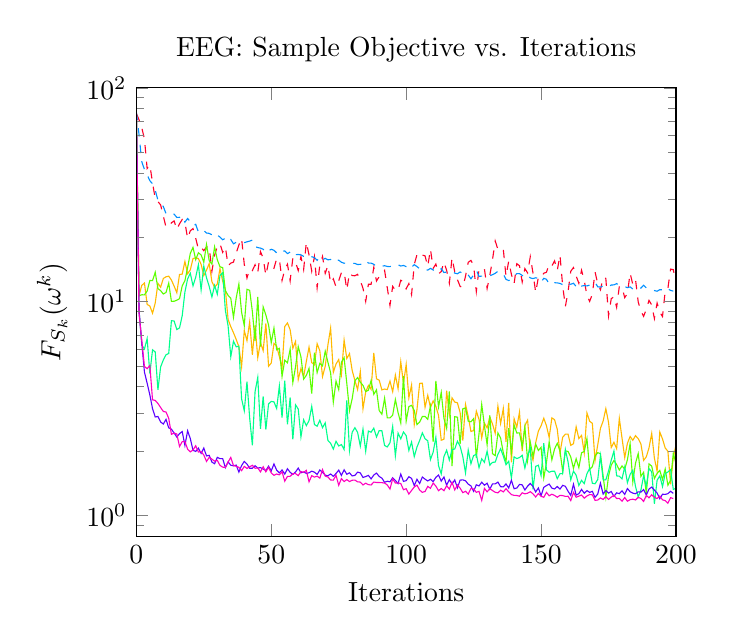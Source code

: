 % This file was created by matplotlib v0.1.0.
% Copyright (c) 2010--2014, Nico Schlömer <nico.schloemer@gmail.com>
% All rights reserved.
% 
% The lastest updates can be retrieved from
% 
% https://github.com/nschloe/matplotlib2tikz
% 
% where you can also submit bug reports and leavecomments.
% 
\begin{tikzpicture}

\definecolor{color1}{rgb}{1,0.728,0}
\definecolor{color0}{rgb}{1,0,0.16}
\definecolor{color3}{rgb}{0,1,0.548}
\definecolor{color2}{rgb}{0.36,1,0}
\definecolor{color5}{rgb}{0.355,0,1}
\definecolor{color4}{rgb}{0,0.562,1}
\definecolor{color6}{rgb}{1,0,0.75}

\begin{axis}[
title={EEG: Sample Objective vs. Iterations},
xlabel={Iterations},
ylabel={$F_{S_k}(\omega^k)$},
xmin=0, xmax=200,
ymin=0.8, ymax=100,
ymode=log,
axis on top
]
\addplot [color0, dashed]
coordinates {
(0,76.055)
(1,70.894)
(2.0,65.197)
(3,57.712)
(4,41.977)
(5,43.586)
(6.0,36.037)
(7,30.293)
(8,29.396)
(9.0,28.35)
(10,25.111)
(11,22.304)
(12,22.473)
(13,23.387)
(14,23.866)
(15,21.743)
(16,23.135)
(17,24.233)
(18,23.532)
(19,19.766)
(20,21.454)
(21,21.975)
(22,19.826)
(23,17.581)
(24,17.949)
(25,17.31)
(26,18.019)
(27,18.078)
(28,13.851)
(29,16.494)
(30,18.099)
(31,18.691)
(32,17.012)
(33,18.028)
(34,14.735)
(35,15.139)
(36,15.322)
(37,16.892)
(38,18.426)
(39,19.785)
(40,14.949)
(41,12.9)
(42,14.253)
(43,13.977)
(44,14.89)
(45,13.662)
(46,17.158)
(47,15.993)
(48,13.262)
(49,15.331)
(50,14.554)
(51,14.327)
(52,15.88)
(53,15.803)
(54,12.567)
(55,14.159)
(56,14.977)
(57,12.521)
(58,15.994)
(59,15.322)
(60,13.978)
(61,16.269)
(62,14.123)
(63,18.983)
(64,16.552)
(65,13.9)
(66,16.239)
(67,11.622)
(68,14.838)
(69,16.279)
(70,13.57)
(71,14.774)
(72,12.194)
(73,12.787)
(74,11.713)
(75,12.54)
(76,13.681)
(77,13.82)
(78,11.348)
(79,13.64)
(80,13.249)
(81,13.218)
(82,13.427)
(83,12.544)
(84,11.553)
(85,10.029)
(86,12.068)
(87,12.053)
(88,14.492)
(89,12.492)
(90,13.095)
(91,13.564)
(92,14.021)
(93,11.615)
(94,9.607)
(95,11.796)
(96,11.293)
(97,11.312)
(98,12.597)
(99,12.384)
(100,11.483)
(101,12.151)
(102,10.787)
(103,14.924)
(104,16.588)
(105,16.091)
(106,16.521)
(107,16.375)
(108,14.624)
(109,17.617)
(110,14.316)
(111,14.998)
(112,13.498)
(113,13.832)
(114,15.342)
(115,14.014)
(116,12.193)
(117,16.044)
(118,13.797)
(119,12.676)
(120,11.792)
(121,11.671)
(122,13.17)
(123,15.277)
(124,15.601)
(125,14.809)
(126,11.151)
(127,14.22)
(128,14.342)
(129,14.232)
(130,11.529)
(131,13.281)
(132,15.719)
(133,19.205)
(134,17.588)
(135,17.911)
(136,17.576)
(137,13.131)
(138,15.481)
(139,13.432)
(140,12.123)
(141,15.049)
(142,14.732)
(143,12.364)
(144,14.282)
(145,13.641)
(146,16.241)
(147,13.625)
(148,11.038)
(149,13.018)
(150,12.936)
(151,13.587)
(152,13.729)
(153,14.998)
(154,14.695)
(155,15.519)
(156,13.987)
(157,16.524)
(158,11.878)
(159,9.489)
(160,11.142)
(161,13.872)
(162,14.447)
(163,13.185)
(164,12.189)
(165,14.029)
(166,12.55)
(167,10.687)
(168,10.031)
(169,10.839)
(170,13.783)
(171,12.125)
(172,11.365)
(173,12.983)
(174,12.853)
(175,8.585)
(176,10.324)
(177,10.553)
(178,9.403)
(179,11.793)
(180,11.669)
(181,10.445)
(182,10.908)
(183,13.613)
(184,12.02)
(185,12.688)
(186,9.971)
(187,9.043)
(188,8.54)
(189,9.21)
(190,10.139)
(191,9.654)
(192,8.342)
(193,9.853)
(194,8.938)
(195,8.523)
(196,11.201)
(197,11.539)
(198,14.201)
(199,14.131)
(200,12.181)
(201,12.292)
(202,10.369)
(203,9.836)
(204,11.678)
(205,10.889)
(206,13.992)
(207,15.079)
(208,14.575)
(209,11.932)
(210,15.977)
(211,11.687)
(212,13.122)
(213,10.665)
(214,11.951)
(215,14.396)
(216,13.054)
(217,14.1)
(218,14.64)
(219,14.352)
(220,13.663)
(221,12.937)
(222,12.993)
(223,13.641)
(224,14.408)
(225,13.61)
(226,15.519)
(227,12.682)
(228,13.553)
(229,13.331)
(230,12.23)
(231,13.055)
(232,11.636)
(233,11.529)
(234,13.535)
(235,13.001)
(236,12.249)
(237,11.401)
(238,12.94)
(239,10.694)
(240,13.74)
(241,16.345)
(242,14.86)
(243,12.907)
(244,11.263)
(245,10.293)
(246,13.082)
(247,12.378)
(248,13.354)
(249,11.535)
(250,11.21)
(251,11.483)
(252,14.151)
(253,13.614)
(254,12.817)
(255,14.129)
(256,12.578)
(257,14.02)
(258,14.346)
(259,14.914)
(260,13.337)
(261,13.27)
(262,15.183)
(263,11.156)
(264,14.524)
(265,16.043)
(266,16.862)
(267,16.759)
(268,15.113)
(269,13.593)
(270,13.107)
(271,13.229)
(272,13.718)
(273,12.002)
(274,12.497)
(275,13.134)
(276,10.778)
(277,14.368)
(278,15.305)
(279,13.175)
(280,11.218)
(281,13.163)
(282,10.232)
(283,11.639)
(284,12.813)
(285,11.108)
(286,12.512)
(287,11.807)
(288,11.057)
(289,10.883)
(290,10.623)
(291,8.253)
(292,9.121)
(293,10.085)
(294,9.557)
(295,12.029)
(296,8.042)
(297,8.934)
(298,9.396)
(299,10.838)
(300,11.364)
(301,9.464)
(302,10.246)
(303,7.726)
(304,7.832)
(305,6.663)
(306,7.69)
(307,12.073)
(308,12.022)
(309,12.182)
(310,13.688)
(311,12.954)
(312,12.458)
(313,12.509)
(314,13.378)
(315,13.261)
(316,10.224)
(317,10.565)
(318,8.834)
(319,10.293)
(320,9.518)
(321,8.4)
(322,4.51)
(323,10.164)
(324,8.731)
(325,9.036)
(326,11.476)
(327,12.129)
(328,11.041)
(329,12.597)
(330,13.266)
(331,11.731)
(332,11.889)
(333,12.982)
(334,9.73)
(335,10.068)
(336,7.679)
(337,8.797)
(338,10.992)
(339,8.353)
(340,10.626)
(341,13.107)
(342,11.571)
(343,10.316)
(344,12.678)
(345,13.81)
(346,10.957)
(347,13.772)
(348,15.377)
(349,15.585)
(350,16.339)
(351,13.715)
(352,14.745)
(353,16.347)
(354,16.757)
(355,16.227)
(356,16.818)
(357,17.498)
(358,15.975)
(359,17.331)
(360,17.493)
(361,15.654)
(362,15.895)
(363,17.113)
(364,15.055)
(365,16.335)
(366,14.672)
(367,13.835)
(368,14.476)
(369,15.173)
(370,15.525)
(371,12.002)
(372,15.19)
(373,15.23)
(374,12.34)
(375,16.634)
(376,14.016)
(377,12.145)
(378,11.676)
(379,11.588)
(380,11.624)
(381,10.982)
(382,14.072)
(383,15.735)
(384,18.043)
(385,15.951)
(386,12.202)
(387,12.093)
(388,16.12)
(389,13.909)
(390,11.438)
(391,13.214)
(392,16.259)
(393,14.975)
(394,17.061)
(395,14.706)
(396,13.569)
(397,12.164)
(398,11.834)
(399,12.031)
(400,10.933)
(401,11.644)
(402,12.812)
(403,11.025)
(404,11.41)
(405,14.055)
(406,15.321)
(407,12.775)
(408,12.477)
(409,11.731)
(410,14.102)
(411,15.011)
(412,15.099)
(413,17.643)
(414,18.035)
(415,17.205)
(416,16.02)
(417,12.09)
(418,13.807)
(419,14.264)
(420,13.831)
(421,16.177)
(422,16.498)
(423,17.688)
(424,15.91)
(425,18.129)
(426,16.59)
(427,16.449)
(428,12.672)
(429,15.295)
(430,16.436)
(431,15.495)
(432,15.984)
(433,16.679)
(434,14.318)
(435,16.113)
(436,16.21)
(437,16.888)
(438,16.032)
(439,17.473)
(440,15.622)
(441,12.602)
(442,14.313)
(443,15.045)
(444,14.662)
(445,13.592)
(446,14.929)
(447,13.176)
(448,13.52)
(449,13.454)
(450,15.574)
(451,16.662)
(452,14.249)
(453,15.079)
(454,12.752)
(455,13.029)
(456,12.107)
(457,14.184)
(458,14.854)
(459,13.724)
(460,13.479)
(461,12.932)
(462,12.335)
(463,11.952)
(464,15.714)
(465,11.637)
(466,10.371)
(467,11.158)
(468,9.622)
(469,9.732)
(470,10.577)
(471,9.604)
(472,13.988)
(473,12.457)
(474,15.294)
(475,12.65)
(476,15.897)
(477,16.85)
(478,13.701)
(479,11.983)
(480,11.991)
(481,13.352)
(482,14.262)
(483,13.152)
(484,15.456)
(485,13.211)
(486,15.055)
(487,15.32)
(488,13.526)
(489,15.696)
(490,15.057)
(491,16.115)
(492,12.83)
(493,13.497)
(494,12.984)
(495,10.116)
(496,11.988)
(497,10.319)
(498,12.458)
(499,14.049)
(500,13.761)
(501,16.894)
(502,12.885)
(503,13.032)
(504,14.732)
(505,16.667)
(506,16.536)
(507,13.017)
(508,15.296)
(509,14.026)
(510,16.229)
(511,14.097)
(512,13.102)
(513,17.806)
(514,12.163)
(515,15.071)
(516,11.315)
(517,13.103)
(518,14.225)
(519,12.648)
(520,13.068)
(521,9.818)
(522,11.66)
(523,13.442)
(524,16.277)
(525,14.84)
(526,15.125)
(527,14.622)
(528,11.949)
(529,12.738)
(530,10.729)
(531,12.687)
(532,15.6)
(533,12.834)
(534,12.717)
(535,15.723)
(536,13.802)
(537,12.174)
(538,15.834)
(539,10.401)
(540,13.687)
(541,14.867)
(542,14.413)
(543,11.342)
(544,12.359)
(545,12.747)
(546,13.432)
(547,12.485)
(548,11.782)
(549,11.355)
(550,14.208)
(551,12.002)
(552,12.718)
(553,13.028)
(554,10.357)
(555,11.504)
(556,12.971)
(557,11.932)
(558,13.965)
(559,14.553)
(560,10.761)
(561,13.036)
(562,17.239)
(563,13.98)
(564,11.79)
(565,13.347)
(566,15.069)
(567,12.327)
(568,10.97)
(569,12.466)
(570,11.935)
(571,11.443)
(572,14.132)
(573,13.615)
(574,17.654)
(575,16.036)
(576,14.743)
(577,13.043)
(578,11.709)
(579,12.685)
(580,10.321)
(581,12.092)
(582,13.308)
(583,12.064)
(584,14.372)
(585,12.662)
(586,14.185)
(587,12.413)
(588,10.304)
(589,11.339)
(590,10.148)
(591,10.253)
(592,12.514)
(593,11.399)
(594,11.183)
(595,13.48)
(596,13.378)
(597,12.858)
(598,11.286)
(599,9.603)
(600,9.32)
(601,13.21)
(602,12.168)
(603,10.452)
(604,9.987)
(605,10.97)
(606,11.729)
(607,11.662)
(608,11.479)
(609,13.17)
(610,11.905)
(611,14.715)
(612,10.412)
(613,11.672)
(614,12.749)
(615,15.973)
(616,15.908)
(617,16.119)
(618,14.799)
(619,12.414)
(620,15.051)
(621,13.91)
(622,14.715)
(623,17.469)
(624,13.67)
(625,13.384)
(626,12.856)
(627,11.924)
(628,9.09)
(629,13.812)
(630,15.382)
(631,14.032)
(632,12.117)
(633,11.95)
(634,14.349)
(635,13.111)
(636,13.585)
(637,13.3)
(638,14.242)
(639,15.846)
(640,16.37)
(641,12.211)
(642,15.288)
(643,15.334)
(644,12.384)
(645,14.602)
(646,15.134)
(647,13.033)
(648,16.143)
(649,13.129)
(650,9.576)
(651,11.347)
(652,9.157)
(653,9.293)
(654,11.584)
(655,10.501)
(656,10.769)
(657,12.077)
(658,11.993)
(659,11.191)
(660,12.88)
(661,13.678)
(662,11.892)
(663,9.8)
(664,12.52)
(665,15.366)
(666,12.38)
(667,14.021)
(668,11.844)
(669,12.987)
(670,11.865)
(671,12.942)
(672,10.689)
(673,9.601)
(674,8.616)
(675,9.674)
(676,9.87)
(677,10.49)
(678,9.813)
(679,7.587)
(680,10.468)
(681,12.469)
(682,14.055)
(683,12.042)
(684,12.667)
(685,13.265)
(686,9.983)
(687,12.574)
(688,12.862)
(689,13.955)
(690,13.085)
(691,15.24)
(692,12.063)
(693,15.552)
(694,14.047)
(695,12.993)
(696,15.055)
(697,13.357)
(698,12.47)
(699,11.823)
(700,11.219)
(701,11.022)
(702,10.089)
(703,11.484)
(704,16.885)
(705,16.566)
(706,14.779)
(707,16.465)
(708,12.656)
(709,12.064)
(710,13.57)
(711,13.007)
(712,14.892)
(713,15.507)
(714,13.601)
(715,11.726)
(716,12.531)
(717,14.97)
(718,11.197)
(719,11.978)
(720,15.652)
(721,13.825)
(722,16.315)
(723,12.897)
(724,14.282)
(725,14.88)
(726,12.565)
(727,13.754)
(728,13.829)
(729,14.339)
(730,15.506)
(731,14.559)
(732,15.38)
(733,15.627)
(734,12.228)
(735,14.895)
(736,13.342)
(737,12.263)
(738,13.712)
(739,14.727)
(740,16.497)
(741,12.846)
(742,13.565)
(743,14.701)
(744,13.487)
(745,12.503)
(746,13.476)
(747,11.393)
(748,13.29)
(749,15.111)
(750,14.343)
(751,15.069)
(752,16.434)
(753,13.904)
(754,14.475)
(755,13.643)
(756,15.879)
(757,15.814)
(758,16.694)
(759,19.732)
(760,17.211)
(761,14.202)
(762,12.111)
(763,16.28)
(764,16.119)
(765,17.988)
(766,16.08)
(767,13.902)
(768,16.61)
(769,12.169)
(770,13.385)
(771,13.82)
(772,17.738)
(773,17.817)
(774,16.233)
(775,17.193)
(776,16.573)
(777,12.445)
(778,14.631)
(779,15.654)
(780,12.374)
(781,15.921)
(782,12.743)
(783,9.652)
(784,11.646)
(785,14.654)
(786,10.414)
(787,16.127)
(788,13.811)
(789,14.658)
(790,12.177)
(791,15.702)
(792,16.744)
(793,13.046)
(794,11.148)
(795,13.452)
(796,15.58)
(797,13.991)
(798,12.886)
(799,10.076)
(800,11.926)
(801,13.589)
(802,17.436)
(803,12.651)
(804,16.659)
(805,16.025)
(806,14.68)
(807,13.267)
(808,12.462)
(809,13.726)
(810,12.23)
(811,12.727)
(812,12.762)
(813,11.294)
(814,13.058)
(815,13.491)
(816,13.983)
(817,14.436)
(818,15.533)
(819,12.222)
(820,13.577)
(821,11.994)
(822,16.128)
(823,12.148)
(824,11.882)
(825,10.799)
(826,13.566)
(827,13.336)
(828,14.867)
(829,12.946)
(830,9.953)
(831,12.408)
(832,16.255)
(833,13.675)
(834,17.075)
(835,18.43)
(836,15.222)
(837,16.801)
(838,12.427)
(839,15.682)
(840,15.269)
(841,15.182)
(842,15.521)
(843,11.861)
(844,15.789)
(845,14.795)
(846,12.923)
(847,12.932)
(848,13.709)
(849,15.235)
(850,13.668)
(851,12.432)
(852,9.907)
(853,11.181)
(854,12.307)
(855,8.652)
(856,7.738)
(857,10.67)
(858,9.872)
(859,8.827)
(860,6.339)
(861,11.614)
(862,13.54)
(863,13.791)
(864,15.139)
(865,14.466)
(866,14.109)
(867,14.781)
(868,12.854)
(869,11.904)
(870,11.559)
(871,10.883)
(872,14.78)
(873,13.366)
(874,14.454)
(875,13.47)
(876,15.595)
(877,11.779)
(878,13.539)
(879,10.887)
(880,13.674)
(881,13.366)
(882,14.22)
(883,13.249)
(884,13.824)
(885,12.826)
(886,13.51)
(887,14.827)
(888,14.334)
(889,16.236)
(890,15.568)
(891,11.878)
(892,12.942)
(893,13.596)
(894,14.154)
(895,15.479)
(896,12.167)
(897,12.643)
(898,14.023)
(899,14.728)
(900,17.857)
(901,19.336)
(902,15.373)
(903,14.155)
(904,12.388)
(905,14.275)
(906,15.489)
(907,12.538)
(908,11.797)
(909,14.163)
(910,13.064)
(911,14.155)
(912,11.601)
(913,13.175)
(914,14.01)
(915,12.105)
(916,8.93)
(917,12.052)
(918,11.264)
(919,12.384)
(920,12.786)
(921,12.068)
(922,9.88)
(923,9.826)
(924,10.323)
(925,10.411)
(926,10.526)
(927,12.27)
(928,12.587)
(929,13.831)
(930,10.602)
(931,9.753)
(932,11.975)
(933,14.215)
(934,14.153)
(935,14.831)
(936,11.64)
(937,13.14)
(938,12.759)
(939,14.869)
(940,16.249)
(941,15.262)
(942,15.12)
(943,14.429)
(944,11.93)
(945,14.72)
(946,13.886)
(947,18.624)
(948,20.53)
(949,19.68)
(950,17.322)
(951,15.975)
(952,15.84)
(953,14.583)
(954,13.545)
(955,13.84)
(956,12.259)
(957,14.51)
(958,12.818)
(959,12.37)
(960,11.928)
(961,14.968)
(962,15.266)
(963,12.53)
(964,13.417)
(965,13.044)
(966,12.126)
(967,14.141)
(968,12.805)
(969,14.475)
(970,13.669)
(971,12.415)
(972,13.607)
(973,15.741)
(974,11.805)
(975,12.031)
(976,12.106)
(977,11.612)
(978,13.771)
(979,13.378)
(980,13.262)
(981,12.531)
(982,13.353)
(983,12.491)
(984,14.857)
(985,16.115)
(986,16.744)
(987,14.037)
(988,12.45)
(989,12.435)
(990,12.332)
(991,11.477)
(992,14.518)
(993,16.318)
(994,14.204)
(995,14.534)
(996,17.192)
(997,16.419)
(998,15.022)
(999,12.867)
(1000,15.83)
(1001,14.574)
(1002,13.564)
(1003,13.242)
(1004,12.145)
(1005,17.25)
(1006,12.914)
(1007,12.509)
(1008,11.785)
(1009,10.259)
(1010,9.696)
(1011,13.317)
(1012,11.851)
(1013,9.164)
(1014,9.547)
(1015,11.464)
(1016,8.275)
(1017,8.267)
(1018,10.319)
(1019,12.526)
(1020,10.886)
(1021,10.422)
(1022,12.689)
(1023,14.251)
(1024,12.215)
(1025,12.074)
(1026,12.164)
(1027,11.537)
(1028,13.633)
(1029,15.323)
(1030,13.774)
(1031,11.59)
(1032,10.139)
(1033,10.571)
(1034,11.823)
(1035,10.466)
(1036,8.453)
(1037,9.719)
(1038,9.128)
(1039,8.706)
(1040,8.686)
(1041,10.098)
(1042,7.428)
(1043,6.975)
(1044,7.745)
(1045,7.131)
(1046,7.178)
(1047,6.76)
(1048,8.558)
(1049,9.132)
(1050,9.313)
(1051,8.138)
(1052,6.809)
(1053,5.665)
(1054,6.763)
(1055,8.044)
(1056,9.092)
(1057,12.901)
(1058,12.902)
(1059,12.361)
(1060,10.784)
(1061,12.301)
(1062,10.762)
(1063,7.718)
(1064,11.475)
(1065,8.707)
(1066,10.602)
(1067,11.687)
(1068,11.406)
(1069,12.339)
(1070,13.54)
(1071,12.663)
(1072,11.365)
(1073,9.981)
(1074,7.704)
(1075,9.726)
(1076,9.68)
(1077,9.445)
(1078,9.424)
(1079,9.98)
(1080,10.197)
(1081,8.853)
(1082,8.433)
(1083,8.01)
(1084,7.763)
(1085,7.628)
(1086,6.728)
(1087,5.92)
(1088,5.124)
(1089,4.435)
(1090,3.683)
(1091,5.281)
(1092,6.162)
(1093,6.232)
(1094,4.575)
(1095,2.668)
(1096,3.419)
(1097,3.627)
(1098,2.342)
(1099,2.915)
(1100,2.687)
(1101,2.441)
(1102,2.616)
(1103,2.358)
(1104,1.897)
(1105,2.563)
(1106,2.535)
(1107,2.675)
(1108,3.673)
(1109,3.629)
(1110,2.71)
(1111,4.398)
(1112,3.563)
(1113,4.435)
(1114,3.481)
(1115,3.209)
(1116,4.648)
(1117,3.637)
(1118,2.797)
(1119,2.139)
(1120,2.393)
(1121,2.54)
(1122,2.42)
(1123,2.599)
(1124,3.33)
(1125,2.785)
(1126,2.397)
(1127,3.03)
(1128,1.7)
(1129,1.408)
(1130,1.46)
(1131,1.61)
(1132,2.3)
(1133,2.861)
(1134,2.157)
(1135,3.041)
(1136,2.921)
(1137,2.701)
(1138,3.255)
(1139,3.174)
(1140,3.753)
(1141,2.732)
(1142,2.081)
(1143,3.014)
(1144,1.98)
(1145,3.121)
(1146,2.607)
(1147,2.726)
(1148,3.316)
(1149,2.691)
(1150,3.667)
(1151,5.947)
(1152,7.714)
(1153,7.451)
(1154,6.278)
(1155,3.923)
(1156,3.368)
(1157,3.383)
(1158,2.789)
(1159,2.551)
(1160,3.731)
(1161,4.282)
(1162,4.453)
(1163,4.852)
(1164,7.752)
(1165,7.165)
(1166,7.206)
(1167,5.764)
(1168,5.153)
(1169,7.055)
(1170,6.236)
(1171,6.451)
(1172,8.378)
(1173,10.411)
(1174,7.284)
(1175,8.664)
(1176,11.507)
(1177,12.45)
(1178,15.1)
(1179,14.435)
(1180,12.327)
(1181,9.316)
(1182,11.228)
(1183,13.375)
(1184,12.253)
(1185,13.798)
(1186,11.385)
(1187,15.241)
(1188,13.017)
(1189,12.591)
(1190,12.949)
(1191,13.468)
(1192,14.689)
(1193,13.107)
(1194,12.591)
(1195,12.993)
(1196,12.277)
(1197,11.553)
(1198,12.587)
(1199,11.357)
(1200,11.367)
(1201,10.249)
(1202,12.772)
(1203,14.382)
(1204,12.723)
(1205,15.37)
(1206,10.413)
(1207,12.619)
(1208,17.766)
(1209,16.007)
(1210,10.655)
(1211,15.964)
(1212,14.476)
(1213,10.829)
(1214,12.256)
(1215,10.298)
(1216,13.244)
(1217,9.74)
(1218,11.735)
(1219,13.686)
(1220,11.557)
(1221,9.962)
(1222,10.707)
(1223,11.033)
(1224,12.022)
(1225,11.332)
(1226,9.033)
(1227,11.776)
(1228,10.91)
(1229,12.46)
(1230,11.395)
(1231,12.129)
(1232,14.888)
(1233,16.048)
(1234,13.646)
(1235,14.072)
(1236,12.186)
(1237,11.86)
(1238,12.597)
(1239,16.194)
(1240,14.356)
(1241,15.448)
(1242,14.877)
(1243,8.995)
(1244,12.343)
(1245,12.247)
(1246,11.708)
(1247,16.514)
(1248,16.857)
(1249,17.031)
(1250,17.735)
(1251,15.471)
(1252,17.768)
(1253,16.655)
(1254,18.399)
(1255,14.789)
(1256,13.14)
(1257,15.73)
(1258,13.762)
(1259,13.406)
(1260,12.152)
(1261,14.405)
(1262,13.463)
(1263,10.558)
(1264,13.125)
(1265,14.599)
(1266,14.077)
(1267,12.5)
(1268,11.787)
(1269,15.466)
(1270,15.042)
(1271,13.556)
(1272,13.294)
(1273,13.61)
(1274,11.883)
(1275,11.411)
(1276,10.858)
(1277,8.655)
(1278,14.073)
(1279,15.151)
(1280,12.897)
(1281,12.601)
(1282,11.054)
(1283,9.49)
(1284,8.95)
(1285,10.484)
(1286,9.358)
(1287,8.3)
(1288,8.587)
(1289,11.385)
(1290,9.193)
(1291,10.792)
(1292,12.758)
(1293,13.219)
(1294,14.678)
(1295,12.947)
(1296,12.348)
(1297,13.468)
(1298,15.974)
(1299,13.855)
(1300,13.13)
(1301,13.197)
(1302,11.671)
(1303,11.894)
(1304,12.78)
(1305,9.773)
(1306,12.372)
(1307,8.239)
(1308,9.393)
(1309,10.109)
(1310,10.272)
(1311,12.576)
(1312,10.092)
(1313,11.576)
(1314,12.232)
(1315,12.938)
(1316,12.091)
(1317,13.933)
(1318,14.537)
(1319,13.581)
(1320,13.77)
(1321,13.828)
(1322,10.694)
(1323,11.638)
(1324,13.154)
(1325,13.32)
(1326,13.163)
(1327,11.255)
(1328,12.455)
(1329,12.84)
(1330,12.898)
(1331,12.807)
(1332,14.121)
(1333,12.174)
(1334,13.231)
(1335,11.889)
(1336,11.261)
(1337,11.195)
(1338,16.433)
(1339,15.196)
(1340,15.67)
(1341,13.201)
(1342,13.09)
(1343,13.361)
(1344,10.449)
(1345,13.365)
(1346,17.406)
(1347,18.116)
(1348,16.063)
(1349,14.752)
(1350,14.151)
(1351,14.371)
(1352,13.581)
(1353,13.134)
(1354,14.54)
(1355,16.645)
(1356,13.517)
(1357,14.282)
(1358,14.415)
(1359,13.881)
(1360,12.93)
(1361,14.314)
(1362,11.983)
(1363,14.13)
(1364,13.351)
(1365,12.304)
(1366,13.541)
(1367,15.601)
(1368,15.152)
(1369,14.017)
(1370,13.09)
(1371,13.71)
(1372,13.848)
(1373,11.786)
(1374,12.951)
(1375,14.024)
(1376,12.628)
(1377,11.745)
(1378,10.282)
(1379,10.389)
(1380,9.505)
(1381,10.89)
(1382,12.124)
(1383,11.529)
(1384,11.907)
(1385,9.681)
(1386,10.407)
(1387,12.003)
(1388,12.24)
(1389,10.482)
(1390,10.77)
(1391,12.84)
(1392,11.292)
(1393,13.246)
(1394,10.307)
(1395,13.151)
(1396,11.47)
(1397,11.611)
(1398,11.772)
(1399,9.903)
(1400,10.832)
(1401,8.986)
(1402,10.909)
(1403,12.674)
(1404,13.02)
(1405,10.637)
(1406,16.184)
(1407,16.303)
(1408,13.013)
(1409,10.935)
(1410,12.801)
(1411,14.191)
(1412,11.847)
(1413,13.669)
(1414,15.789)
(1415,15.444)
(1416,14.287)
(1417,13.006)
(1418,17.423)
(1419,17.905)
(1420,16.272)
(1421,15.502)
(1422,13.989)
(1423,15.255)
(1424,14.731)
(1425,12.536)
(1426,15.999)
(1427,14.026)
(1428,8.583)
(1429,13.926)
(1430,15.48)
(1431,14.563)
(1432,17.357)
(1433,16.462)
(1434,17.747)
(1435,12.738)
(1436,11.125)
(1437,13.459)
(1438,14.169)
(1439,16.223)
(1440,13.58)
(1441,14.677)
(1442,16.19)
(1443,15.244)
(1444,15.07)
(1445,17.829)
(1446,12.116)
(1447,11.93)
(1448,11.495)
(1449,7.774)
(1450,12.382)
(1451,13.987)
(1452,14.458)
(1453,13.316)
(1454,12.866)
(1455,11.575)
(1456,13.981)
(1457,15.839)
(1458,15.245)
(1459,12.562)
(1460,13.911)
(1461,11.299)
(1462,13.147)
(1463,9.143)
(1464,16.013)
(1465,14.876)
(1466,15.211)
(1467,13.827)
(1468,13.514)
(1469,12.654)
(1470,12.989)
(1471,10.982)
(1472,11.33)
(1473,14.714)
(1474,11.144)
(1475,10.168)
(1476,11.36)
(1477,11.179)
(1478,10.18)
(1479,11.98)
(1480,10.774)
(1481,10.222)
(1482,11.993)
(1483,12.652)
(1484,12.0)
(1485,12.659)
(1486,11.709)
(1487,10.081)
(1488,11.459)
(1489,16.97)
(1490,15.446)
(1491,12.939)
(1492,17.018)
(1493,13.631)
(1494,11.081)
(1495,12.99)
(1496,15.587)
(1497,15.496)
(1498,14.218)
(1499,14.59)
(1500,15.626)
(1501,12.117)
(1502,12.977)
(1503,10.323)
(1504,15.922)
(1505,14.576)
(1506,14.272)
(1507,13.561)
(1508,13.164)
(1509,11.843)
(1510,11.92)
(1511,13.923)
(1512,14.447)
(1513,13.703)
(1514,12.362)
(1515,12.466)
(1516,12.419)
(1517,14.635)
(1518,13.778)
(1519,14.572)
(1520,11.966)
(1521,12.236)
(1522,12.006)
(1523,15.038)
(1524,13.133)
(1525,12.142)
(1526,11.065)
(1527,13.131)
(1528,12.836)
(1529,14.136)
(1530,13.272)
(1531,13.569)
(1532,8.669)
(1533,11.632)
(1534,10.627)
(1535,14.318)
(1536,11.614)
(1537,12.588)
(1538,14.279)
(1539,13.259)
(1540,12.41)
(1541,15.397)
(1542,16.999)
(1543,11.368)
(1544,12.087)
(1545,11.903)
(1546,12.732)
(1547,14.746)
(1548,18.128)
(1549,14.221)
(1550,12.968)
(1551,13.23)
(1552,13.61)
(1553,11.4)
(1554,12.836)
(1555,13.82)
(1556,10.873)
(1557,15.547)
(1558,15.208)
(1559,11.516)
(1560,11.253)
(1561,8.73)
(1562,10.748)
(1563,14.072)
(1564,13.4)
(1565,14.907)
(1566,13.722)
(1567,14.765)
(1568,10.547)
(1569,14.621)
(1570,16.454)
(1571,15.85)
(1572,14.723)
(1573,15.428)
(1574,12.446)
(1575,11.427)
(1576,14.085)
(1577,12.571)
(1578,12.322)
(1579,11.655)
(1580,11.734)
(1581,11.731)
(1582,13.48)
(1583,12.618)
(1584,10.696)
(1585,11.334)
(1586,15.937)
(1587,15.745)
(1588,15.421)
(1589,15.219)
(1590,12.24)
(1591,13.637)
(1592,14.605)
(1593,11.801)
(1594,12.518)
(1595,13.073)
(1596,12.773)
(1597,12.73)
(1598,12.817)
(1599,11.195)
(1600,11.512)
(1601,10.069)
(1602,12.5)
(1603,10.552)
(1604,11.688)
(1605,11.611)
(1606,11.944)
(1607,14.571)
(1608,15.86)
(1609,13.67)
(1610,13.585)
(1611,11.058)
(1612,11.766)
(1613,13.121)
(1614,16.994)
(1615,14.417)
(1616,12.835)
(1617,13.469)
(1618,13.796)
(1619,15.787)
(1620,12.632)
(1621,16.067)
(1622,18.423)
(1623,12.508)
(1624,11.071)
(1625,15.199)
(1626,14.771)
(1627,12.361)
(1628,12.587)
(1629,11.528)
(1630,10.382)
(1631,14.732)
(1632,13.364)
(1633,12.189)
(1634,13.25)
(1635,12.416)
(1636,12.517)
(1637,11.844)
(1638,12.986)
(1639,14.705)
(1640,16.561)
(1641,17.797)
(1642,12.984)
(1643,14.109)
(1644,15.584)
(1645,16.381)
(1646,16.571)
(1647,15.447)
(1648,17.821)
(1649,17.079)
(1650,20.207)
(1651,11.796)
(1652,14.785)
(1653,15.522)
(1654,16.14)
(1655,15.776)
(1656,13.971)
(1657,15.268)
(1658,15.368)
(1659,12.512)
(1660,12.314)
(1661,11.537)
(1662,12.462)
(1663,14.872)
(1664,13.853)
(1665,12.465)
(1666,16.388)
(1667,16.324)
(1668,17.844)
(1669,14.959)
(1670,13.73)
(1671,12.615)
(1672,16.264)
(1673,18.12)
(1674,15.713)
(1675,16.434)
(1676,15.08)
(1677,12.099)
(1678,14.074)
(1679,12.34)
(1680,12.994)
(1681,13.171)
(1682,13.968)
(1683,11.315)
(1684,12.759)
(1685,13.098)
(1686,12.581)
(1687,15.197)
(1688,14.309)
(1689,14.655)
(1690,16.104)
(1691,10.811)
(1692,13.862)
(1693,12.645)
(1694,14.106)
(1695,13.737)
(1696,14.813)
(1697,15.892)
(1698,16.013)
(1699,13.982)
(1700,13.164)
(1701,14.614)
(1702,14.387)
(1703,12.62)
(1704,13.066)
(1705,13.642)
(1706,11.785)
(1707,14.265)
(1708,13.518)
(1709,13.606)
(1710,14.394)
(1711,15.755)
(1712,14.682)
(1713,13.342)
(1714,12.548)
(1715,10.459)
(1716,11.544)
(1717,11.238)
(1718,12.629)
(1719,13.667)
(1720,11.812)
(1721,14.113)
(1722,11.49)
(1723,15.436)
(1724,13.497)
(1725,12.392)
(1726,11.547)
(1727,10.019)
(1728,12.562)
(1729,13.137)
(1730,12.052)
(1731,11.854)
(1732,10.577)
(1733,9.022)
(1734,10.639)
(1735,11.893)
(1736,9.566)
(1737,14.038)
(1738,14.509)
(1739,13.442)
(1740,11.235)
(1741,11.127)
(1742,10.93)
(1743,11.391)
(1744,12.433)
(1745,10.971)
(1746,10.686)
(1747,11.427)
(1748,13.353)
(1749,9.723)
(1750,11.618)
(1751,12.65)
(1752,9.182)
(1753,10.247)
(1754,12.437)
(1755,12.474)
(1756,12.619)
(1757,13.197)
(1758,11.304)
(1759,13.365)
(1760,12.255)
(1761,13.916)
(1762,13.264)
(1763,13.725)
(1764,13.372)
(1765,14.156)
(1766,16.753)
(1767,15.927)
(1768,16.865)
(1769,16.449)
(1770,17.067)
(1771,14.022)
(1772,11.642)
(1773,10.382)
(1774,11.555)
(1775,14.049)
(1776,13.737)
(1777,13.166)
(1778,12.516)
(1779,13.344)
(1780,12.651)
(1781,10.119)
(1782,13.898)
(1783,14.115)
(1784,12.806)
(1785,15.024)
(1786,14.128)
(1787,11.011)
(1788,13.232)
(1789,11.143)
(1790,12.732)
(1791,13.653)
(1792,14.675)
(1793,12.421)
(1794,11.524)
(1795,9.863)
(1796,12.666)
(1797,12.299)
(1798,14.032)
(1799,13.313)
(1800,12.076)
(1801,13.614)
(1802,12.818)
(1803,12.796)
(1804,11.681)
(1805,10.8)
(1806,10.607)
(1807,13.9)
(1808,10.377)
(1809,10.593)
(1810,9.212)
(1811,11.927)
(1812,10.929)
(1813,8.88)
(1814,7.323)
(1815,9.035)
(1816,11.207)
(1817,12.277)
(1818,12.203)
(1819,11.512)
(1820,11.028)
(1821,8.606)
(1822,8.68)
(1823,8.707)
(1824,9.296)
(1825,8.421)
(1826,10.178)
(1827,11.334)
(1828,14.337)
(1829,11.744)
(1830,12.245)
(1831,10.876)
(1832,11.433)
(1833,11.436)
(1834,9.424)
(1835,10.506)
(1836,12.895)
(1837,14.049)
(1838,12.562)
(1839,17.394)
(1840,12.009)
(1841,12.556)
(1842,14.038)
(1843,15.31)
(1844,13.12)
(1845,13.832)
(1846,13.867)
(1847,11.405)
(1848,12.272)
(1849,11.852)
(1850,13.637)
(1851,14.221)
(1852,12.808)
(1853,11.191)
(1854,12.016)
(1855,12.091)
(1856,12.138)
(1857,11.967)
(1858,9.475)
(1859,10.983)
(1860,11.455)
(1861,11.951)
(1862,11.894)
(1863,13.525)
(1864,12.224)
(1865,12.272)
(1866,12.934)
(1867,13.568)
(1868,15.473)
(1869,13.04)
(1870,14.932)
(1871,12.023)
(1872,11.911)
(1873,12.7)
(1874,14.324)
(1875,12.399)
(1876,13.017)
(1877,8.74)
(1878,10.056)
(1879,13.012)
(1880,16.024)
(1881,14.589)
(1882,11.923)
(1883,13.643)
(1884,16.558)
(1885,17.289)
(1886,14.822)
(1887,13.489)
(1888,16.034)
(1889,15.25)
(1890,17.155)
(1891,11.955)
(1892,11.331)
(1893,11.899)
(1894,11.682)
(1895,10.129)
(1896,11.651)
(1897,12.981)
(1898,12.088)
(1899,13.089)
(1900,12.578)
(1901,11.96)
(1902,13.782)
(1903,13.254)
(1904,14.09)
(1905,10.736)
(1906,11.389)
(1907,16.065)
(1908,18.584)
(1909,13.852)
(1910,16.635)
(1911,15.921)
(1912,10.247)
(1913,11.149)
(1914,16.35)
(1915,13.22)
(1916,12.964)
(1917,14.157)
(1918,14.356)
(1919,15.41)
(1920,12.341)
(1921,18.005)
(1922,15.624)
(1923,11.975)
(1924,16.103)
(1925,11.603)
(1926,12.295)
(1927,13.084)
(1928,12.071)
(1929,11.329)
(1930,8.807)
(1931,9.803)
(1932,9.273)
(1933,10.713)
(1934,11.381)
(1935,11.066)
(1936,9.442)
(1937,11.61)
(1938,10.654)
(1939,9.926)
(1940,9.072)
(1941,7.04)
(1942,7.218)
(1943,8.594)
(1944,13.733)
(1945,13.854)
(1946,13.075)
(1947,13.524)
(1948,12.329)
(1949,10.958)
(1950,7.537)
(1951,13.723)
(1952,13.5)
(1953,13.661)
(1954,14.083)
(1955,14.732)
(1956,11.242)
(1957,11.785)
(1958,9.521)
(1959,13.827)
(1960,11.813)
(1961,12.051)
(1962,11.866)
(1963,11.044)
(1964,11.303)
(1965,12.753)
(1966,13.149)
(1967,10.893)
(1968,10.786)
(1969,11.942)
(1970,13.289)
(1971,12.202)
(1972,13.354)
(1973,12.778)
(1974,13.609)
(1975,8.934)
(1976,14.29)
(1977,12.981)
(1978,9.505)
(1979,13.311)
(1980,12.607)
(1981,11.883)
(1982,13.661)
(1983,11.705)
(1984,12.221)
(1985,10.055)
(1986,8.832)
(1987,13.606)
(1988,11.489)
(1989,13.466)
(1990,12.222)
(1991,16.627)
(1992,17.285)
(1993,12.151)
(1994,12.612)
(1995,13.463)
(1996,10.016)
(1997,12.67)
(1998,9.236)
(1999,10.51)

};
\addplot [color1]
coordinates {
(0,76.793)
(1,10.676)
(2.0,11.915)
(3,12.224)
(4,9.71)
(5,9.549)
(6.0,8.829)
(7,9.864)
(8,12.182)
(9.0,11.696)
(10,12.837)
(11,13.074)
(12,13.16)
(13,12.626)
(14,11.82)
(15,11.009)
(16,13.403)
(17,13.458)
(18,15.419)
(19,13.516)
(20,14.081)
(21,15.911)
(22,16.036)
(23,15.915)
(24,14.96)
(25,13.265)
(26,14.034)
(27,15.074)
(28,12.406)
(29,11.674)
(30,12.105)
(31,14.278)
(32,12.465)
(33,11.358)
(34,8.268)
(35,7.645)
(36,7.16)
(37,6.66)
(38,6.162)
(39,4.962)
(40,7.323)
(41,6.576)
(42,8.047)
(43,5.649)
(44,7.754)
(45,5.473)
(46,6.435)
(47,5.901)
(48,7.917)
(49,4.988)
(50,5.168)
(51,6.378)
(52,6.199)
(53,5.534)
(54,4.923)
(55,7.652)
(56,7.954)
(57,7.396)
(58,6.054)
(59,6.514)
(60,4.326)
(61,4.868)
(62,4.457)
(63,5.257)
(64,6.129)
(65,5.19)
(66,5.063)
(67,6.36)
(68,5.895)
(69,4.465)
(70,4.988)
(71,6.282)
(72,7.522)
(73,4.671)
(74,5.108)
(75,5.362)
(76,4.559)
(77,6.617)
(78,5.422)
(79,5.716)
(80,4.763)
(81,4.277)
(82,3.881)
(83,4.712)
(84,3.156)
(85,3.784)
(86,4.058)
(87,3.89)
(88,5.76)
(89,4.356)
(90,4.298)
(91,3.867)
(92,3.904)
(93,3.879)
(94,4.251)
(95,3.794)
(96,4.537)
(97,3.917)
(98,5.235)
(99,4.141)
(100,5.085)
(101,3.555)
(102,4.077)
(103,2.661)
(104,3.123)
(105,4.149)
(106,4.159)
(107,3.206)
(108,3.65)
(109,3.201)
(110,3.434)
(111,3.243)
(112,2.937)
(113,2.249)
(114,2.273)
(115,3.832)
(116,2.959)
(117,3.55)
(118,3.394)
(119,3.364)
(120,3.028)
(121,2.243)
(122,3.305)
(123,2.905)
(124,2.472)
(125,2.495)
(126,3.074)
(127,2.817)
(128,2.304)
(129,2.707)
(130,2.568)
(131,2.889)
(132,2.677)
(133,2.423)
(134,3.249)
(135,2.693)
(136,3.165)
(137,2.21)
(138,3.362)
(139,1.773)
(140,2.834)
(141,2.587)
(142,3.045)
(143,2.0)
(144,2.636)
(145,2.792)
(146,2.004)
(147,1.812)
(148,2.192)
(149,2.481)
(150,2.629)
(151,2.85)
(152,2.627)
(153,2.317)
(154,2.861)
(155,2.806)
(156,2.529)
(157,1.957)
(158,2.321)
(159,2.401)
(160,2.4)
(161,2.128)
(162,2.165)
(163,2.597)
(164,2.29)
(165,2.37)
(166,1.965)
(167,3.017)
(168,2.76)
(169,2.698)
(170,1.809)
(171,2.138)
(172,2.558)
(173,2.764)
(174,3.162)
(175,2.725)
(176,2.079)
(177,2.199)
(178,2.054)
(179,2.845)
(180,2.301)
(181,1.865)
(182,2.175)
(183,2.342)
(184,2.247)
(185,2.363)
(186,2.287)
(187,2.162)
(188,1.811)
(189,1.881)
(190,2.071)
(191,2.42)
(192,1.853)
(193,1.612)
(194,2.457)
(195,2.281)
(196,2.069)
(197,1.997)
(198,1.4)
(199,1.866)
(200,2.141)
(201,1.919)
(202,1.672)
(203,1.759)
(204,2.891)
(205,1.894)
(206,2.129)
(207,1.968)
(208,1.744)
(209,1.663)
(210,2.183)
(211,1.796)
(212,2.268)
(213,1.952)
(214,1.434)
(215,2.099)
(216,1.531)
(217,2.357)
(218,1.322)
(219,1.691)
(220,1.55)
(221,1.822)
(222,1.863)
(223,1.863)
(224,1.722)
(225,1.75)
(226,1.601)
(227,2.089)
(228,1.771)
(229,1.804)
(230,1.525)
(231,1.908)
(232,1.395)
(233,1.672)
(234,1.823)
(235,1.708)
(236,1.847)
(237,1.802)
(238,1.694)
(239,1.779)
(240,1.536)
(241,1.626)
(242,1.471)
(243,1.58)
(244,2.113)
(245,1.471)
(246,1.401)
(247,1.68)
(248,2.103)
(249,1.567)
(250,1.637)
(251,1.742)
(252,1.77)
(253,1.479)
(254,1.628)
(255,1.639)
(256,1.305)
(257,1.759)
(258,1.473)
(259,1.666)
(260,1.642)
(261,1.565)
(262,2.01)
(263,1.693)
(264,1.823)
(265,1.481)
(266,1.714)
(267,1.469)
(268,1.605)
(269,1.681)
(270,1.738)
(271,1.55)
(272,1.49)
(273,1.309)
(274,1.241)
(275,1.473)
(276,1.395)
(277,1.507)
(278,1.683)
(279,1.418)
(280,1.685)
(281,1.719)
(282,1.545)
(283,1.497)
(284,1.495)
(285,1.539)
(286,1.433)
(287,1.29)
(288,1.413)
(289,1.76)
(290,1.318)
(291,1.5)
(292,1.261)
(293,1.548)
(294,1.443)
(295,1.604)
(296,1.558)
(297,1.365)
(298,1.168)
(299,1.153)
(300,1.684)
(301,1.284)
(302,1.362)
(303,1.852)
(304,1.405)
(305,1.447)
(306,1.561)
(307,1.601)
(308,1.363)
(309,1.59)
(310,1.48)
(311,1.47)
(312,1.33)
(313,1.335)
(314,1.348)
(315,1.505)
(316,1.532)
(317,1.235)
(318,1.489)
(319,1.301)
(320,1.225)
(321,1.325)
(322,1.672)
(323,1.03)
(324,1.171)
(325,1.551)
(326,1.556)
(327,1.416)
(328,1.615)
(329,1.243)
(330,1.425)
(331,1.761)
(332,1.279)
(333,1.228)
(334,1.27)
(335,1.187)
(336,1.476)
(337,1.681)
(338,1.367)
(339,1.594)
(340,1.39)
(341,1.291)
(342,1.358)
(343,1.719)
(344,1.527)
(345,1.348)
(346,1.424)
(347,1.282)
(348,1.162)
(349,1.546)
(350,1.35)
(351,1.132)
(352,1.239)
(353,1.337)
(354,1.451)
(355,1.528)
(356,1.325)
(357,1.299)
(358,1.54)
(359,1.456)
(360,1.274)
(361,1.129)
(362,1.201)
(363,1.327)
(364,1.314)
(365,1.272)
(366,1.366)
(367,1.172)
(368,1.443)
(369,1.183)
(370,1.423)
(371,1.284)
(372,1.272)
(373,1.317)
(374,1.368)
(375,1.306)
(376,1.323)
(377,1.444)
(378,1.744)
(379,1.291)
(380,1.296)
(381,1.232)
(382,1.524)
(383,1.242)
(384,1.248)
(385,1.502)
(386,1.339)
(387,1.313)
(388,1.393)
(389,1.068)
(390,1.297)
(391,1.271)
(392,1.401)
(393,1.206)
(394,1.335)
(395,1.373)
(396,1.223)
(397,1.486)
(398,1.259)
(399,1.285)
(400,1.355)
(401,1.253)
(402,1.233)
(403,1.261)
(404,1.546)
(405,1.266)
(406,1.368)
(407,1.148)
(408,1.106)
(409,1.417)
(410,1.396)
(411,1.406)
(412,1.562)
(413,1.296)
(414,1.431)
(415,1.225)
(416,1.415)
(417,1.3)
(418,1.241)
(419,1.349)
(420,1.134)
(421,1.363)
(422,1.308)
(423,1.314)
(424,1.421)
(425,1.253)
(426,1.297)
(427,1.332)
(428,1.389)
(429,1.244)
(430,1.078)
(431,1.23)
(432,1.187)
(433,1.275)
(434,1.252)
(435,1.236)
(436,1.175)
(437,1.314)
(438,1.174)
(439,1.496)
(440,1.412)
(441,1.144)
(442,1.167)
(443,1.221)
(444,1.173)
(445,1.16)
(446,1.362)
(447,1.289)
(448,1.173)
(449,1.241)
(450,1.2)
(451,1.168)
(452,1.58)
(453,1.406)
(454,1.254)
(455,1.297)
(456,1.12)
(457,1.218)
(458,1.482)
(459,1.371)
(460,1.175)
(461,1.143)
(462,1.154)
(463,1.177)
(464,1.23)
(465,1.322)
(466,1.202)
(467,1.087)
(468,1.243)
(469,1.309)
(470,1.229)
(471,1.324)
(472,1.185)
(473,1.072)
(474,1.341)
(475,1.34)
(476,1.103)
(477,1.304)
(478,1.139)
(479,1.007)
(480,0.946)
(481,1.269)
(482,1.071)
(483,1.294)
(484,1.205)
(485,1.157)
(486,1.196)
(487,1.277)
(488,1.146)
(489,1.344)
(490,1.151)
(491,1.2)
(492,1.204)
(493,1.229)
(494,1.115)
(495,1.283)
(496,1.088)
(497,1.175)
(498,1.166)
(499,1.246)
(500,1.274)
(501,1.547)
(502,1.178)
(503,1.207)
(504,1.206)
(505,1.187)
(506,1.29)
(507,1.124)
(508,1.117)
(509,1.203)
(510,1.191)
(511,1.36)
(512,0.98)
(513,1.09)
(514,1.214)
(515,1.269)
(516,1.255)
(517,0.999)
(518,1.295)
(519,1.06)
(520,1.044)
(521,1.102)
(522,1.104)
(523,1.198)
(524,1.225)
(525,1.18)
(526,1.053)
(527,1.031)
(528,1.078)
(529,1.321)
(530,1.341)
(531,1.16)
(532,1.129)
(533,1.204)
(534,1.231)
(535,1.104)
(536,1.318)
(537,1.141)
(538,1.121)
(539,1.151)
(540,1.187)
(541,1.221)
(542,1.135)
(543,1.162)
(544,1.151)
(545,1.08)
(546,1.138)
(547,1.099)
(548,1.292)
(549,1.291)
(550,1.019)
(551,1.067)
(552,1.166)
(553,1.082)
(554,0.996)
(555,1.138)
(556,1.208)
(557,1.164)
(558,1.134)
(559,1.352)
(560,0.99)
(561,1.137)
(562,1.148)
(563,1.557)
(564,1.261)
(565,1.061)
(566,1.084)
(567,1.361)
(568,1.149)
(569,1.121)
(570,1.074)
(571,1.074)
(572,1.184)
(573,1.14)
(574,1.044)
(575,1.2)
(576,1.161)
(577,1.084)
(578,1.165)
(579,1.144)
(580,1.315)
(581,1.259)
(582,1.281)
(583,0.989)
(584,1.136)
(585,1.338)
(586,1.113)
(587,1.151)
(588,1.167)
(589,1.093)
(590,1.196)
(591,1.06)
(592,1.133)
(593,1.138)
(594,1.148)
(595,1.196)
(596,1.195)
(597,1.14)
(598,1.11)
(599,0.967)
(600,1.252)
(601,1.007)
(602,1.185)
(603,1.15)
(604,1.222)
(605,1.049)
(606,1.305)
(607,1.055)
(608,1.218)
(609,1.216)
(610,1.141)
(611,1.171)
(612,1.046)
(613,1.071)
(614,1.258)
(615,1.135)
(616,1.103)
(617,1.107)
(618,1.17)
(619,1.138)
(620,1.248)
(621,1.252)
(622,1.16)
(623,1.062)
(624,1.209)
(625,1.314)
(626,1.126)
(627,1.074)
(628,1.191)
(629,1.181)
(630,1.081)
(631,1.13)
(632,1.186)
(633,1.215)
(634,1.29)
(635,1.019)
(636,1.029)
(637,1.112)
(638,1.126)
(639,1.182)
(640,1.311)
(641,1.038)
(642,1.118)
(643,1.262)
(644,1.158)
(645,1.108)
(646,1.051)
(647,1.094)
(648,1.156)
(649,1.072)
(650,1.076)
(651,1.177)
(652,1.047)
(653,0.991)
(654,1.446)
(655,1.248)
(656,1.021)
(657,1.097)
(658,1.047)
(659,1.136)
(660,1.109)
(661,1.299)
(662,1.142)
(663,1.204)
(664,0.968)
(665,1.265)
(666,1.402)
(667,1.204)
(668,1.175)
(669,1.228)
(670,1.073)
(671,1.046)
(672,1.152)
(673,1.172)
(674,1.163)
(675,1.05)
(676,1.196)
(677,0.999)
(678,1.311)
(679,1.287)
(680,1.279)
(681,1.158)
(682,1.212)
(683,1.135)
(684,1.319)
(685,1.137)
(686,1.151)
(687,1.14)
(688,1.085)
(689,1.089)
(690,1.102)
(691,1.209)
(692,1.097)
(693,1.173)
(694,1.181)
(695,1.165)
(696,1.117)
(697,1.035)
(698,1.103)
(699,1.14)
(700,1.075)
(701,1.071)
(702,1.044)
(703,1.284)
(704,1.176)
(705,1.231)
(706,1.17)
(707,1.176)
(708,1.124)
(709,1.222)
(710,1.112)
(711,1.146)
(712,1.159)
(713,1.141)
(714,1.171)
(715,1.205)
(716,1.252)
(717,1.261)
(718,1.141)
(719,1.054)
(720,1.231)
(721,1.116)
(722,1.15)
(723,1.016)
(724,1.009)
(725,1.156)
(726,0.99)
(727,1.183)
(728,1.09)
(729,1.134)
(730,1.106)
(731,1.062)
(732,1.093)
(733,1.199)
(734,1.314)
(735,1.154)
(736,1.279)
(737,1.171)
(738,0.997)
(739,1.179)
(740,1.196)
(741,1.009)
(742,1.104)
(743,1.028)
(744,1.044)
(745,1.217)
(746,1.126)
(747,1.086)
(748,1.208)
(749,1.106)
(750,1.037)
(751,1.086)
(752,1.187)
(753,1.12)
(754,1.048)
(755,1.142)
(756,1.133)
(757,1.11)
(758,1.124)
(759,0.974)
(760,1.094)
(761,1.139)
(762,1.125)
(763,1.078)
(764,1.027)
(765,1.303)
(766,1.109)
(767,1.166)
(768,1.15)
(769,1.176)
(770,1.151)
(771,1.077)
(772,0.988)
(773,1.247)
(774,0.96)
(775,1.041)
(776,1.141)
(777,0.978)
(778,1.092)
(779,1.062)
(780,1.156)
(781,1.107)
(782,1.078)
(783,1.152)
(784,1.088)
(785,1.11)
(786,1.12)
(787,1.039)
(788,1.055)
(789,1.102)
(790,1.174)
(791,0.981)
(792,1.087)
(793,1.122)
(794,1.045)
(795,1.144)
(796,1.162)
(797,1.275)
(798,1.041)
(799,0.935)
(800,1.171)
(801,1.109)
(802,1.195)
(803,1.121)
(804,1.105)
(805,0.972)
(806,1.118)
(807,1.128)
(808,1.062)
(809,1.003)
(810,0.981)
(811,1.126)
(812,1.13)
(813,1.09)
(814,1.016)
(815,1.124)
(816,1.091)
(817,1.159)
(818,1.222)
(819,1.167)
(820,1.12)
(821,1.016)
(822,0.96)
(823,1.154)
(824,1.12)
(825,1.137)
(826,1.16)
(827,1.125)
(828,1.112)
(829,1.061)
(830,1.075)
(831,1.043)
(832,1.003)
(833,1.139)
(834,1.072)
(835,0.971)
(836,1.169)
(837,1.023)
(838,1.176)
(839,1.163)
(840,1.066)
(841,1.117)
(842,1.086)
(843,1.077)
(844,1.116)
(845,1.04)
(846,1.069)
(847,0.954)
(848,1.023)
(849,1.12)
(850,1.105)
(851,1.101)
(852,1.032)
(853,1.193)
(854,1.019)
(855,1.038)
(856,0.999)
(857,1.121)
(858,0.941)
(859,1.016)
(860,1.095)
(861,0.952)
(862,1.224)
(863,1.002)
(864,1.114)
(865,1.042)
(866,0.982)
(867,1.078)
(868,1.033)
(869,1.052)
(870,0.976)
(871,1.256)
(872,1.153)
(873,1.056)
(874,1.038)
(875,1.259)
(876,1.009)
(877,1.156)
(878,1.198)
(879,1.056)
(880,1.128)
(881,1.123)
(882,1.336)
(883,1.133)
(884,1.043)
(885,1.027)
(886,1.12)
(887,1.223)
(888,0.989)
(889,1.069)
(890,1.278)
(891,1.105)
(892,1.003)
(893,1.047)
(894,1.177)
(895,0.974)
(896,1.098)
(897,1.008)
(898,1.132)
(899,0.985)
(900,1.266)
(901,1.059)
(902,1.051)
(903,1.097)
(904,0.977)
(905,1.125)
(906,1.213)
(907,1.026)
(908,1.077)
(909,1.141)
(910,1.033)
(911,1.007)
(912,1.025)
(913,1.068)
(914,1.01)
(915,1.062)
(916,1.052)
(917,1.08)
(918,1.019)
(919,1.083)
(920,1.056)
(921,0.996)
(922,0.95)
(923,1.163)
(924,1.037)
(925,1.034)
(926,1.06)
(927,1.222)
(928,1.042)
(929,1.381)
(930,1.071)
(931,1.132)
(932,1.131)
(933,1.0)
(934,1.087)
(935,1.053)
(936,1.027)
(937,1.033)
(938,0.993)
(939,0.985)
(940,1.115)
(941,0.982)
(942,0.962)
(943,0.981)
(944,0.984)
(945,1.031)
(946,1.057)
(947,1.066)
(948,1.115)
(949,1.047)
(950,1.098)
(951,1.429)
(952,1.182)
(953,1.056)
(954,1.059)
(955,0.976)
(956,1.072)
(957,1.015)
(958,1.238)
(959,1.093)
(960,1.022)
(961,0.954)
(962,1.034)
(963,1.094)
(964,1.121)
(965,1.009)
(966,1.126)
(967,0.929)
(968,0.906)
(969,1.128)
(970,1.013)
(971,1.0)
(972,1.136)
(973,1.026)
(974,1.033)
(975,1.178)
(976,1.093)
(977,1.081)
(978,1.079)
(979,1.081)
(980,1.066)
(981,1.011)
(982,0.882)
(983,0.992)
(984,1.049)
(985,1.057)
(986,1.078)
(987,1.038)
(988,1.062)
(989,0.968)
(990,1.004)
(991,0.986)
(992,1.043)
(993,1.122)
(994,1.054)
(995,1.018)
(996,1.0)
(997,1.128)
(998,1.111)
(999,1.069)
(1000,0.946)
(1001,1.133)
(1002,0.964)
(1003,1.112)
(1004,0.936)
(1005,1.022)
(1006,1.086)
(1007,0.95)
(1008,1.032)
(1009,1.005)
(1010,1.035)
(1011,0.958)
(1012,1.011)
(1013,0.941)
(1014,1.218)
(1015,1.081)
(1016,1.306)
(1017,1.542)
(1018,1.094)
(1019,1.036)
(1020,1.162)
(1021,1.05)
(1022,0.99)
(1023,1.0)
(1024,1.194)
(1025,0.934)
(1026,1.048)
(1027,1.006)
(1028,0.98)
(1029,1.007)
(1030,0.952)
(1031,1.002)
(1032,1.036)
(1033,1.006)
(1034,1.025)
(1035,1.087)
(1036,1.046)
(1037,1.034)
(1038,1.108)
(1039,1.187)
(1040,1.044)
(1041,0.904)
(1042,1.06)
(1043,1.034)
(1044,1.289)
(1045,1.019)
(1046,1.173)
(1047,1.169)
(1048,1.056)
(1049,1.121)
(1050,1.054)
(1051,0.963)
(1052,1.086)
(1053,0.974)
(1054,1.006)
(1055,0.987)
(1056,1.123)
(1057,1.051)
(1058,1.128)
(1059,1.044)
(1060,1.047)
(1061,1.076)
(1062,0.974)
(1063,1.088)
(1064,1.007)
(1065,1.033)
(1066,1.203)
(1067,1.039)
(1068,1.119)
(1069,1.084)
(1070,1.024)
(1071,1.061)
(1072,0.994)
(1073,0.99)
(1074,0.993)
(1075,1.197)
(1076,1.058)
(1077,1.02)
(1078,1.195)
(1079,1.078)
(1080,1.021)
(1081,1.063)
(1082,0.937)
(1083,0.951)
(1084,0.925)
(1085,0.99)
(1086,1.053)
(1087,0.944)
(1088,1.027)
(1089,0.983)
(1090,0.963)
(1091,1.114)
(1092,1.053)
(1093,0.991)
(1094,1.111)
(1095,0.975)
(1096,1.135)
(1097,1.044)
(1098,1.138)
(1099,1.072)
(1100,0.933)
(1101,1.031)
(1102,0.998)
(1103,0.951)
(1104,1.1)
(1105,0.997)
(1106,1.136)
(1107,1.087)
(1108,1.082)
(1109,1.114)
(1110,1.016)
(1111,1.112)
(1112,1.068)
(1113,1.127)
(1114,1.026)
(1115,1.004)
(1116,0.958)
(1117,1.117)
(1118,1.065)
(1119,1.087)
(1120,0.983)
(1121,1.059)
(1122,1.073)
(1123,1.047)
(1124,0.97)
(1125,0.931)
(1126,1.111)
(1127,1.134)
(1128,1.043)
(1129,0.978)
(1130,1.073)
(1131,1.002)
(1132,1.0)
(1133,1.027)
(1134,1.095)
(1135,1.023)
(1136,0.952)
(1137,1.049)
(1138,1.084)
(1139,0.929)
(1140,1.036)
(1141,0.94)
(1142,1.011)
(1143,1.084)
(1144,1.008)
(1145,1.008)
(1146,0.97)
(1147,0.948)
(1148,0.909)
(1149,0.956)
(1150,1.033)
(1151,1.02)
(1152,0.903)
(1153,1.028)
(1154,1.112)
(1155,0.923)
(1156,1.085)
(1157,1.173)
(1158,1.013)
(1159,0.97)
(1160,1.019)
(1161,1.0)
(1162,0.851)
(1163,1.002)
(1164,0.968)
(1165,0.938)
(1166,1.012)
(1167,0.99)
(1168,1.054)
(1169,1.26)
(1170,1.039)
(1171,1.047)
(1172,1.141)
(1173,0.989)
(1174,0.943)
(1175,0.942)
(1176,0.851)
(1177,1.073)
(1178,1.056)
(1179,0.999)
(1180,1.091)
(1181,1.048)
(1182,0.887)
(1183,0.947)
(1184,1.127)
(1185,1.007)
(1186,0.96)
(1187,1.048)
(1188,1.046)
(1189,1.056)
(1190,0.973)
(1191,0.925)
(1192,0.994)
(1193,1.02)
(1194,1.085)
(1195,1.128)
(1196,0.942)
(1197,1.11)
(1198,0.912)
(1199,1.108)
(1200,0.956)
(1201,0.998)
(1202,1.029)
(1203,1.018)
(1204,0.961)
(1205,1.141)
(1206,1.006)
(1207,1.089)
(1208,1.01)
(1209,0.941)
(1210,1.036)
(1211,1.042)
(1212,0.978)
(1213,0.987)
(1214,1.112)
(1215,1.059)
(1216,1.036)
(1217,0.945)
(1218,0.914)
(1219,0.994)
(1220,1.075)
(1221,1.026)
(1222,1.004)
(1223,0.967)
(1224,0.987)
(1225,1.002)
(1226,1.007)
(1227,1.059)
(1228,1.054)
(1229,0.968)
(1230,1.165)
(1231,0.958)
(1232,0.953)
(1233,0.961)
(1234,0.965)
(1235,0.917)
(1236,0.978)
(1237,0.962)
(1238,1.078)
(1239,0.991)
(1240,1.089)
(1241,0.974)
(1242,0.958)
(1243,0.951)
(1244,0.963)
(1245,1.052)
(1246,0.98)
(1247,1.122)
(1248,0.909)
(1249,0.975)
(1250,0.982)
(1251,1.009)
(1252,0.96)
(1253,0.923)
(1254,0.921)
(1255,0.912)
(1256,0.987)
(1257,1.014)
(1258,0.981)
(1259,0.932)
(1260,0.995)
(1261,0.941)
(1262,0.972)
(1263,1.01)
(1264,0.987)
(1265,0.996)
(1266,0.928)
(1267,1.037)
(1268,1.013)
(1269,1.1)
(1270,1.009)
(1271,0.973)
(1272,1.246)
(1273,0.938)
(1274,1.043)
(1275,1.059)
(1276,1.03)
(1277,1.113)
(1278,0.977)
(1279,0.95)
(1280,1.042)
(1281,0.994)
(1282,0.997)
(1283,0.917)
(1284,1.07)
(1285,1.001)
(1286,1.03)
(1287,1.026)
(1288,0.965)
(1289,1.019)
(1290,0.901)
(1291,0.916)
(1292,1.001)
(1293,1.068)
(1294,0.949)
(1295,0.901)
(1296,1.023)
(1297,0.982)
(1298,1.018)
(1299,1.074)
(1300,0.982)
(1301,0.974)
(1302,0.982)
(1303,1.054)
(1304,0.975)
(1305,1.283)
(1306,0.935)
(1307,0.877)
(1308,1.046)
(1309,1.023)
(1310,0.918)
(1311,1.031)
(1312,0.976)
(1313,0.959)
(1314,0.943)
(1315,1.053)
(1316,1.03)
(1317,0.966)
(1318,0.943)
(1319,1.035)
(1320,1.155)
(1321,1.048)
(1322,0.974)
(1323,0.936)
(1324,0.922)
(1325,0.877)
(1326,0.965)
(1327,1.036)
(1328,1.017)
(1329,1.072)
(1330,1.04)
(1331,1.017)
(1332,0.98)
(1333,0.954)
(1334,0.975)
(1335,0.969)
(1336,0.898)
(1337,1.004)
(1338,1.003)
(1339,0.992)
(1340,1.079)
(1341,0.977)
(1342,0.905)
(1343,1.178)
(1344,1.088)
(1345,1.047)
(1346,1.028)
(1347,0.935)
(1348,1.003)
(1349,0.972)
(1350,1.179)
(1351,1.052)
(1352,1.029)
(1353,0.96)
(1354,1.037)
(1355,1.041)
(1356,1.011)
(1357,1.048)
(1358,0.91)
(1359,1.036)
(1360,0.964)
(1361,0.882)
(1362,1.012)
(1363,0.997)
(1364,0.958)
(1365,0.872)
(1366,0.945)
(1367,1.058)
(1368,1.066)
(1369,1.018)
(1370,0.954)
(1371,0.993)
(1372,1.027)
(1373,1.088)
(1374,1.052)
(1375,1.013)
(1376,0.932)
(1377,0.936)
(1378,0.942)
(1379,0.961)
(1380,1.016)
(1381,0.962)
(1382,0.953)
(1383,0.985)
(1384,1.03)
(1385,0.961)
(1386,0.949)
(1387,1.055)
(1388,0.901)
(1389,0.872)
(1390,1.071)
(1391,1.007)
(1392,0.947)
(1393,1.05)
(1394,0.95)
(1395,0.974)
(1396,0.995)
(1397,1.079)
(1398,0.925)
(1399,1.0)
(1400,0.962)
(1401,0.989)
(1402,0.924)
(1403,1.0)
(1404,1.076)
(1405,0.924)
(1406,0.915)
(1407,0.938)
(1408,0.972)
(1409,0.913)
(1410,0.95)
(1411,0.905)
(1412,0.98)
(1413,0.925)
(1414,0.96)
(1415,0.96)
(1416,0.986)
(1417,0.958)
(1418,0.981)
(1419,0.951)
(1420,0.959)
(1421,0.95)
(1422,0.995)
(1423,1.046)
(1424,0.955)
(1425,1.011)
(1426,1.179)
(1427,1.075)
(1428,0.968)
(1429,0.965)
(1430,0.93)
(1431,0.991)
(1432,1.0)
(1433,1.012)
(1434,1.212)
(1435,0.979)
(1436,0.968)
(1437,0.876)
(1438,1.058)
(1439,0.981)
(1440,0.994)
(1441,1.043)
(1442,1.032)
(1443,0.935)
(1444,0.873)
(1445,0.934)
(1446,0.967)
(1447,1.069)
(1448,0.948)
(1449,0.994)
(1450,0.91)
(1451,1.053)
(1452,0.916)
(1453,0.965)
(1454,0.946)
(1455,0.994)
(1456,0.896)
(1457,0.963)
(1458,0.98)
(1459,0.96)
(1460,0.962)
(1461,0.912)
(1462,0.982)
(1463,0.963)
(1464,0.961)
(1465,1.007)
(1466,1.058)
(1467,0.953)
(1468,1.021)
(1469,0.899)
(1470,1.003)
(1471,0.951)
(1472,0.997)
(1473,0.917)
(1474,0.966)
(1475,0.938)
(1476,0.914)
(1477,0.895)
(1478,0.919)
(1479,1.041)
(1480,1.046)
(1481,0.985)
(1482,1.061)
(1483,1.172)
(1484,0.924)
(1485,0.901)
(1486,0.955)
(1487,0.982)
(1488,0.915)
(1489,1.066)
(1490,0.939)
(1491,1.025)
(1492,0.963)
(1493,0.972)
(1494,1.0)
(1495,0.96)
(1496,0.897)
(1497,0.968)
(1498,0.931)
(1499,1.018)

};
\addplot [color2]
coordinates {
(0,79.165)
(1,10.659)
(2.0,10.774)
(3,10.76)
(4,11.212)
(5,12.567)
(6.0,12.543)
(7,13.728)
(8,11.514)
(9.0,11.261)
(10,10.859)
(11,11.047)
(12,12.215)
(13,10.033)
(14,10.047)
(15,10.159)
(16,10.328)
(17,11.86)
(18,12.534)
(19,14.433)
(20,16.844)
(21,17.94)
(22,15.729)
(23,16.927)
(24,16.553)
(25,15.306)
(26,18.521)
(27,15.557)
(28,14.996)
(29,18.047)
(30,15.711)
(31,14.551)
(32,14.44)
(33,11.262)
(34,10.706)
(35,10.371)
(36,8.445)
(37,10.392)
(38,12.096)
(39,8.943)
(40,7.715)
(41,11.425)
(42,11.298)
(43,8.989)
(44,6.534)
(45,10.52)
(46,6.162)
(47,9.445)
(48,8.665)
(49,7.782)
(50,6.43)
(51,7.524)
(52,5.96)
(53,6.049)
(54,4.465)
(55,5.328)
(56,5.173)
(57,6.002)
(58,4.186)
(59,4.957)
(60,6.169)
(61,5.522)
(62,4.344)
(63,4.523)
(64,4.876)
(65,3.716)
(66,5.776)
(67,4.657)
(68,5.147)
(69,5.006)
(70,5.869)
(71,5.209)
(72,4.65)
(73,3.387)
(74,4.251)
(75,3.879)
(76,5.206)
(77,5.468)
(78,4.147)
(79,3.09)
(80,3.523)
(81,4.266)
(82,4.417)
(83,4.204)
(84,4.061)
(85,3.796)
(86,3.854)
(87,4.278)
(88,3.688)
(89,3.872)
(90,3.096)
(91,2.974)
(92,3.539)
(93,2.863)
(94,2.863)
(95,2.944)
(96,3.489)
(97,3.028)
(98,2.707)
(99,4.479)
(100,2.762)
(101,3.233)
(102,3.273)
(103,3.099)
(104,2.661)
(105,2.734)
(106,2.904)
(107,2.905)
(108,2.818)
(109,3.248)
(110,2.209)
(111,4.265)
(112,3.219)
(113,3.765)
(114,2.845)
(115,2.551)
(116,3.806)
(117,1.703)
(118,2.897)
(119,2.884)
(120,2.156)
(121,3.159)
(122,3.181)
(123,2.762)
(124,2.743)
(125,2.838)
(126,1.863)
(127,2.412)
(128,3.307)
(129,2.633)
(130,2.143)
(131,2.941)
(132,1.945)
(133,1.906)
(134,2.432)
(135,2.305)
(136,1.966)
(137,1.78)
(138,2.564)
(139,1.976)
(140,2.648)
(141,2.431)
(142,2.434)
(143,2.102)
(144,2.596)
(145,1.806)
(146,2.205)
(147,1.89)
(148,2.156)
(149,2.014)
(150,2.084)
(151,1.498)
(152,1.77)
(153,2.21)
(154,1.82)
(155,2.048)
(156,2.177)
(157,2.008)
(158,1.608)
(159,2.005)
(160,1.993)
(161,1.877)
(162,1.662)
(163,1.843)
(164,1.674)
(165,1.966)
(166,1.992)
(167,2.289)
(168,1.641)
(169,1.692)
(170,1.897)
(171,1.967)
(172,1.946)
(173,1.529)
(174,1.215)
(175,1.528)
(176,1.721)
(177,1.807)
(178,1.732)
(179,1.631)
(180,1.705)
(181,1.648)
(182,1.823)
(183,2.17)
(184,1.435)
(185,1.757)
(186,1.948)
(187,1.525)
(188,1.593)
(189,1.27)
(190,1.744)
(191,1.702)
(192,1.489)
(193,1.575)
(194,1.626)
(195,1.472)
(196,1.65)
(197,1.385)
(198,1.462)
(199,1.955)
(200,1.746)
(201,1.616)
(202,1.635)
(203,1.608)
(204,1.84)
(205,1.655)
(206,1.611)
(207,1.327)
(208,1.547)
(209,1.284)
(210,1.504)
(211,1.473)
(212,1.368)
(213,2.123)
(214,1.533)
(215,1.302)
(216,1.565)
(217,1.556)
(218,1.717)
(219,1.648)
(220,1.8)
(221,1.779)
(222,1.416)
(223,1.55)
(224,1.421)
(225,1.578)
(226,1.36)
(227,1.507)
(228,1.204)
(229,1.698)
(230,1.274)
(231,1.488)
(232,1.682)
(233,1.312)
(234,1.183)
(235,1.411)
(236,1.428)
(237,1.52)
(238,1.784)
(239,1.296)
(240,1.319)
(241,1.601)
(242,1.375)
(243,1.337)
(244,1.566)
(245,1.377)
(246,1.419)
(247,1.651)
(248,1.328)
(249,1.453)
(250,1.611)
(251,1.417)
(252,1.429)
(253,1.354)
(254,1.208)
(255,1.228)
(256,1.639)
(257,1.556)
(258,1.727)
(259,1.396)
(260,1.478)
(261,1.295)
(262,1.247)
(263,1.245)
(264,1.298)
(265,1.258)
(266,1.237)
(267,1.383)
(268,1.137)
(269,1.382)
(270,1.471)
(271,1.294)
(272,1.308)
(273,1.323)
(274,1.342)
(275,1.332)
(276,1.497)
(277,1.215)
(278,1.395)
(279,1.125)
(280,1.388)
(281,1.154)
(282,1.539)
(283,1.162)
(284,1.251)
(285,1.225)
(286,1.212)
(287,1.331)
(288,1.624)
(289,1.258)
(290,1.424)
(291,1.266)
(292,1.302)
(293,1.323)
(294,1.389)
(295,1.133)
(296,1.428)
(297,1.264)
(298,1.278)
(299,1.388)
(300,1.163)
(301,1.343)
(302,1.297)
(303,1.195)
(304,1.291)
(305,1.37)
(306,1.195)
(307,1.323)
(308,1.226)
(309,1.37)
(310,1.272)
(311,1.288)
(312,1.185)
(313,1.213)
(314,1.353)
(315,1.238)
(316,1.205)
(317,1.1)
(318,1.138)
(319,1.169)
(320,1.226)
(321,1.273)
(322,1.256)
(323,1.238)
(324,1.308)
(325,1.446)
(326,1.292)
(327,1.187)
(328,1.279)
(329,1.092)
(330,1.183)
(331,1.275)
(332,1.229)
(333,1.249)
(334,1.075)
(335,1.316)
(336,1.214)
(337,1.224)
(338,1.182)
(339,1.196)
(340,1.225)
(341,1.293)
(342,1.286)
(343,1.304)
(344,1.385)
(345,1.211)
(346,1.337)
(347,1.221)
(348,1.302)
(349,1.377)
(350,1.424)
(351,1.194)
(352,1.242)
(353,1.173)
(354,1.445)
(355,1.145)
(356,1.105)
(357,1.05)
(358,1.194)
(359,1.221)
(360,1.074)
(361,1.281)
(362,1.349)
(363,1.462)
(364,1.101)
(365,1.131)
(366,1.181)
(367,1.133)
(368,1.106)
(369,1.174)
(370,1.142)
(371,1.243)
(372,1.408)
(373,1.23)
(374,0.995)
(375,1.293)
(376,1.234)
(377,1.225)
(378,1.136)
(379,1.188)
(380,1.534)
(381,1.167)
(382,1.174)
(383,1.268)
(384,1.482)
(385,1.119)
(386,1.243)
(387,1.18)
(388,1.305)
(389,1.118)
(390,1.211)
(391,1.208)
(392,1.085)
(393,1.057)
(394,1.16)
(395,1.154)
(396,1.166)
(397,1.145)
(398,1.237)
(399,1.164)
(400,1.284)
(401,1.058)
(402,1.062)
(403,1.106)
(404,1.081)
(405,1.236)
(406,1.135)
(407,1.127)
(408,1.093)
(409,1.193)
(410,1.21)
(411,1.238)
(412,1.176)
(413,1.175)
(414,1.085)
(415,1.234)
(416,1.147)
(417,0.982)
(418,1.119)
(419,1.223)
(420,1.059)
(421,1.217)
(422,1.193)
(423,1.148)
(424,1.413)
(425,1.163)
(426,1.132)
(427,1.204)
(428,1.034)
(429,1.089)
(430,1.237)
(431,1.125)
(432,1.123)
(433,1.139)
(434,1.268)
(435,1.255)
(436,1.148)
(437,1.148)
(438,1.048)
(439,1.09)
(440,1.349)
(441,1.162)
(442,1.142)
(443,1.122)
(444,1.356)
(445,1.045)
(446,1.192)
(447,1.148)
(448,1.076)
(449,1.213)
(450,1.076)
(451,1.111)
(452,1.339)
(453,1.096)
(454,1.015)
(455,1.055)
(456,1.111)
(457,1.08)
(458,1.075)
(459,1.277)
(460,1.141)
(461,1.163)
(462,1.216)
(463,0.943)
(464,1.123)
(465,1.143)
(466,1.189)
(467,1.173)
(468,1.219)
(469,1.497)
(470,1.193)
(471,1.007)
(472,1.015)
(473,1.147)
(474,1.116)
(475,0.971)
(476,1.038)
(477,1.064)
(478,1.207)
(479,1.042)
(480,1.214)
(481,1.095)
(482,1.251)
(483,1.119)
(484,1.334)
(485,1.197)
(486,1.198)
(487,1.148)
(488,1.244)
(489,1.056)
(490,1.331)
(491,1.126)
(492,1.083)
(493,1.13)
(494,1.074)
(495,1.479)
(496,0.885)
(497,1.121)
(498,1.018)
(499,1.055)
(500,1.1)
(501,1.305)
(502,1.14)
(503,1.172)
(504,1.018)
(505,1.047)
(506,1.15)
(507,1.192)
(508,1.228)
(509,1.252)
(510,1.179)
(511,1.205)
(512,1.122)
(513,1.325)
(514,1.084)
(515,1.063)
(516,1.104)
(517,1.089)
(518,1.099)
(519,1.264)
(520,1.098)
(521,1.161)
(522,1.138)
(523,1.094)
(524,1.104)
(525,1.097)
(526,1.072)
(527,1.069)
(528,1.118)
(529,1.069)
(530,1.207)
(531,1.185)
(532,1.219)
(533,1.108)
(534,1.13)
(535,1.419)
(536,1.137)
(537,1.011)
(538,1.162)
(539,1.154)
(540,1.045)
(541,1.009)
(542,1.087)
(543,1.096)
(544,1.172)
(545,1.069)
(546,1.17)
(547,0.93)
(548,1.249)
(549,1.148)
(550,1.071)
(551,1.05)
(552,1.152)
(553,1.084)
(554,1.069)
(555,1.203)
(556,1.168)
(557,1.053)
(558,1.211)
(559,0.995)
(560,1.094)
(561,1.264)
(562,1.097)
(563,1.162)
(564,0.98)
(565,1.194)
(566,1.107)
(567,1.145)
(568,1.08)
(569,1.146)
(570,1.379)
(571,1.055)
(572,1.006)
(573,1.05)
(574,1.049)
(575,1.051)
(576,1.194)
(577,1.021)
(578,1.165)
(579,1.232)
(580,1.077)
(581,1.021)
(582,1.02)
(583,1.003)
(584,1.013)
(585,1.092)
(586,1.031)
(587,1.135)
(588,1.002)
(589,1.172)
(590,1.027)
(591,1.133)
(592,1.087)
(593,1.063)
(594,1.256)
(595,1.143)
(596,1.27)
(597,1.08)
(598,1.098)
(599,1.147)
(600,1.029)
(601,1.191)
(602,0.97)
(603,1.085)
(604,1.05)
(605,1.137)
(606,1.058)
(607,1.068)
(608,1.108)
(609,1.037)
(610,0.972)
(611,1.007)
(612,1.061)
(613,1.034)
(614,0.971)
(615,1.198)
(616,1.105)
(617,1.171)
(618,1.258)
(619,1.151)
(620,1.089)
(621,1.11)
(622,0.994)
(623,1.054)
(624,0.965)
(625,1.101)
(626,1.181)
(627,1.096)
(628,1.068)
(629,1.111)
(630,1.011)
(631,0.958)
(632,1.172)
(633,1.121)
(634,1.118)
(635,1.03)
(636,1.201)
(637,1.059)
(638,1.135)
(639,1.133)
(640,1.085)
(641,1.087)
(642,1.08)
(643,1.19)
(644,1.131)
(645,1.054)
(646,1.218)
(647,1.149)
(648,1.046)
(649,1.16)
(650,1.142)
(651,1.073)
(652,0.963)
(653,1.023)
(654,1.229)
(655,1.078)
(656,0.9)
(657,1.197)
(658,1.098)
(659,1.17)
(660,1.213)
(661,1.099)
(662,1.011)
(663,0.996)
(664,1.064)
(665,1.063)
(666,1.14)
(667,1.116)
(668,1.058)
(669,1.142)
(670,1.128)
(671,0.938)
(672,1.111)
(673,1.02)
(674,1.001)
(675,1.142)
(676,1.276)
(677,1.02)
(678,1.009)
(679,1.082)
(680,1.083)
(681,0.974)
(682,0.996)
(683,1.006)
(684,1.051)
(685,1.122)
(686,1.065)
(687,1.1)
(688,1.239)
(689,1.149)
(690,1.006)
(691,1.067)
(692,1.277)
(693,1.078)
(694,1.118)
(695,1.12)
(696,1.254)
(697,1.079)
(698,1.189)
(699,1.071)
(700,1.035)
(701,1.103)
(702,1.112)
(703,1.037)
(704,1.01)
(705,1.091)
(706,1.099)
(707,1.087)
(708,0.999)
(709,1.02)
(710,1.084)
(711,1.001)
(712,1.271)
(713,1.073)
(714,1.176)
(715,1.032)
(716,1.047)
(717,1.23)
(718,1.102)
(719,1.097)
(720,1.109)
(721,1.034)
(722,1.129)
(723,1.061)
(724,1.249)
(725,1.135)
(726,1.057)
(727,1.154)
(728,1.02)
(729,1.006)
(730,1.061)
(731,1.011)
(732,1.174)
(733,1.086)
(734,0.998)
(735,1.083)
(736,0.99)
(737,1.099)
(738,1.082)
(739,1.05)
(740,1.135)
(741,1.1)
(742,1.253)
(743,1.227)
(744,1.164)
(745,1.084)
(746,1.16)
(747,1.138)
(748,1.131)
(749,1.08)
(750,1.066)
(751,1.13)
(752,0.95)
(753,1.124)
(754,0.947)
(755,1.074)
(756,1.203)
(757,1.01)
(758,0.998)
(759,1.073)
(760,1.091)
(761,1.132)
(762,1.08)
(763,0.992)
(764,1.061)
(765,1.226)
(766,1.181)
(767,1.143)
(768,1.23)
(769,1.078)
(770,0.973)
(771,1.093)
(772,0.97)
(773,1.108)
(774,1.001)
(775,1.082)
(776,1.026)
(777,0.958)
(778,1.092)
(779,0.974)
(780,1.082)
(781,1.075)
(782,0.992)
(783,1.013)
(784,1.084)
(785,1.119)
(786,1.053)
(787,0.993)
(788,1.127)
(789,1.1)
(790,1.065)
(791,1.128)
(792,1.062)
(793,0.994)
(794,1.01)
(795,1.065)
(796,1.128)
(797,0.978)
(798,0.978)
(799,1.043)
(800,1.032)
(801,1.084)
(802,1.009)
(803,1.182)
(804,1.101)
(805,1.01)
(806,1.05)
(807,1.144)
(808,1.063)
(809,1.109)
(810,1.305)
(811,1.022)
(812,1.1)
(813,1.023)
(814,1.017)
(815,0.967)
(816,0.979)
(817,1.067)
(818,1.279)
(819,1.08)
(820,1.011)
(821,1.123)
(822,0.957)
(823,0.984)
(824,1.016)
(825,1.08)
(826,1.011)
(827,1.067)
(828,1.082)
(829,1.201)
(830,1.04)
(831,1.243)
(832,1.269)
(833,1.028)
(834,0.993)
(835,1.045)
(836,1.048)
(837,1.127)
(838,1.071)
(839,0.994)
(840,1.174)
(841,1.077)
(842,1.179)
(843,0.954)
(844,1.069)
(845,0.99)
(846,1.138)
(847,1.077)
(848,1.015)
(849,1.046)
(850,1.07)
(851,1.032)
(852,1.156)
(853,1.123)
(854,1.032)
(855,1.09)
(856,1.161)
(857,1.115)
(858,1.039)
(859,1.06)
(860,1.05)
(861,1.122)
(862,1.141)
(863,1.125)
(864,1.124)
(865,1.038)
(866,1.165)
(867,1.07)
(868,1.064)
(869,1.05)
(870,0.973)
(871,1.013)
(872,1.043)
(873,1.044)
(874,0.974)
(875,1.169)
(876,1.145)
(877,1.037)
(878,1.053)
(879,1.082)
(880,0.998)
(881,1.099)
(882,1.074)
(883,1.08)
(884,1.127)
(885,0.989)
(886,1.069)
(887,1.024)
(888,0.999)
(889,1.002)
(890,1.086)
(891,1.189)
(892,1.007)
(893,1.011)
(894,1.004)
(895,1.076)
(896,1.016)
(897,1.134)
(898,1.187)
(899,1.108)
(900,1.001)
(901,0.987)
(902,1.047)
(903,1.064)
(904,1.077)
(905,1.136)
(906,1.08)
(907,0.999)
(908,1.143)
(909,1.032)
(910,0.973)
(911,1.091)
(912,0.995)
(913,1.0)
(914,1.162)
(915,1.135)
(916,1.068)
(917,1.024)
(918,1.06)
(919,1.068)
(920,0.994)
(921,1.001)
(922,1.027)
(923,1.022)
(924,1.178)
(925,1.04)
(926,0.981)
(927,0.983)
(928,1.066)
(929,1.062)
(930,0.982)
(931,1.209)
(932,1.067)
(933,1.102)
(934,1.235)
(935,1.006)
(936,1.08)
(937,1.14)
(938,1.039)
(939,1.116)
(940,1.153)
(941,1.101)
(942,1.071)
(943,1.022)
(944,0.952)
(945,1.06)
(946,1.009)
(947,1.028)
(948,1.188)
(949,1.107)
(950,1.133)
(951,1.074)
(952,1.105)
(953,1.087)
(954,1.086)
(955,1.127)
(956,1.099)
(957,1.078)
(958,1.048)
(959,1.028)
(960,1.031)
(961,1.217)
(962,1.038)
(963,1.133)
(964,1.1)
(965,1.121)
(966,1.108)
(967,1.035)
(968,1.12)
(969,1.072)
(970,1.048)
(971,1.13)
(972,1.15)
(973,1.051)
(974,1.005)
(975,1.07)
(976,1.151)
(977,0.979)
(978,1.25)
(979,1.051)
(980,1.136)
(981,1.078)
(982,1.062)
(983,1.079)
(984,1.007)
(985,1.059)
(986,1.015)
(987,1.027)
(988,1.116)
(989,1.048)
(990,1.106)
(991,1.057)
(992,1.123)
(993,1.037)
(994,1.065)
(995,1.025)
(996,1.019)
(997,1.002)
(998,1.106)
(999,0.982)

};
\addplot [color3]
coordinates {
(0,76.022)
(1,9.107)
(2.0,6.279)
(3,6.011)
(4,6.721)
(5,4.613)
(6.0,5.956)
(7,5.817)
(8,3.866)
(9.0,4.955)
(10,5.339)
(11,5.648)
(12,5.728)
(13,8.149)
(14,8.119)
(15,7.409)
(16,7.538)
(17,8.601)
(18,11.097)
(19,12.784)
(20,13.586)
(21,11.854)
(22,13.022)
(23,14.898)
(24,11.36)
(25,14.661)
(26,12.947)
(27,11.793)
(28,10.512)
(29,11.913)
(30,10.84)
(31,13.248)
(32,13.658)
(33,9.089)
(34,7.711)
(35,5.527)
(36,6.532)
(37,6.149)
(38,6.194)
(39,3.516)
(40,3.089)
(41,4.23)
(42,2.859)
(43,2.129)
(44,3.796)
(45,4.427)
(46,2.541)
(47,3.607)
(48,2.525)
(49,3.327)
(50,3.416)
(51,3.4)
(52,3.165)
(53,4.034)
(54,2.868)
(55,4.267)
(56,2.671)
(57,3.563)
(58,2.269)
(59,3.292)
(60,3.147)
(61,2.33)
(62,2.804)
(63,2.632)
(64,2.777)
(65,3.24)
(66,2.663)
(67,2.615)
(68,2.789)
(69,2.575)
(70,2.711)
(71,2.244)
(72,2.176)
(73,2.045)
(74,2.224)
(75,2.114)
(76,2.147)
(77,2.035)
(78,3.454)
(79,2.014)
(80,2.452)
(81,2.575)
(82,2.448)
(83,2.11)
(84,2.537)
(85,1.998)
(86,2.483)
(87,2.452)
(88,2.561)
(89,2.329)
(90,2.494)
(91,2.49)
(92,2.125)
(93,2.092)
(94,2.189)
(95,2.608)
(96,1.901)
(97,2.428)
(98,2.281)
(99,2.457)
(100,2.363)
(101,2.015)
(102,2.206)
(103,1.885)
(104,2.089)
(105,2.244)
(106,2.434)
(107,2.286)
(108,2.235)
(109,1.827)
(110,1.978)
(111,2.321)
(112,1.707)
(113,1.566)
(114,1.886)
(115,2.02)
(116,1.816)
(117,2.034)
(118,2.046)
(119,2.224)
(120,2.106)
(121,1.884)
(122,1.583)
(123,2.022)
(124,1.746)
(125,1.907)
(126,1.933)
(127,1.673)
(128,1.841)
(129,1.773)
(130,1.999)
(131,1.719)
(132,1.772)
(133,1.777)
(134,1.934)
(135,2.052)
(136,1.897)
(137,1.728)
(138,1.794)
(139,1.497)
(140,1.88)
(141,1.846)
(142,1.867)
(143,1.913)
(144,1.668)
(145,1.906)
(146,2.056)
(147,1.325)
(148,1.698)
(149,1.718)
(150,1.537)
(151,2.177)
(152,1.634)
(153,1.594)
(154,1.61)
(155,1.611)
(156,1.486)
(157,1.57)
(158,1.568)
(159,2.036)
(160,1.779)
(161,1.469)
(162,1.612)
(163,1.543)
(164,1.382)
(165,1.46)
(166,1.41)
(167,1.568)
(168,1.661)
(169,1.415)
(170,1.407)
(171,1.473)
(172,1.903)
(173,1.467)
(174,1.468)
(175,1.614)
(176,1.813)
(177,2.001)
(178,1.532)
(179,1.527)
(180,1.485)
(181,1.685)
(182,1.424)
(183,1.556)
(184,1.628)
(185,1.366)
(186,1.221)
(187,1.317)
(188,1.532)
(189,1.373)
(190,1.658)
(191,1.6)
(192,1.135)
(193,1.463)
(194,1.531)
(195,1.364)
(196,1.571)
(197,1.597)
(198,1.639)
(199,1.324)
(200,1.34)
(201,1.41)
(202,1.481)
(203,1.366)
(204,1.543)
(205,1.526)
(206,1.354)
(207,1.293)
(208,1.213)
(209,1.561)
(210,1.276)
(211,1.378)
(212,1.553)
(213,1.526)
(214,1.522)
(215,1.432)
(216,1.371)
(217,1.414)
(218,1.254)
(219,1.357)
(220,1.482)
(221,1.427)
(222,1.294)
(223,1.65)
(224,1.368)
(225,1.286)
(226,1.467)
(227,1.482)
(228,1.401)
(229,1.619)
(230,1.452)
(231,1.269)
(232,1.416)
(233,1.519)
(234,1.141)
(235,1.275)
(236,1.345)
(237,1.245)
(238,1.333)
(239,1.467)
(240,1.249)
(241,1.65)
(242,1.383)
(243,1.375)
(244,1.461)
(245,1.328)
(246,1.169)
(247,1.391)
(248,1.357)
(249,1.759)
(250,1.329)
(251,1.272)
(252,1.344)
(253,1.642)
(254,1.262)
(255,1.444)
(256,1.356)
(257,1.337)
(258,1.336)
(259,1.42)
(260,1.397)
(261,1.323)
(262,1.337)
(263,1.318)
(264,1.244)
(265,1.298)
(266,1.693)
(267,1.321)
(268,1.184)
(269,1.364)
(270,1.235)
(271,1.43)
(272,1.275)
(273,1.201)
(274,1.408)
(275,1.507)
(276,1.332)
(277,1.281)
(278,1.311)
(279,1.317)
(280,1.417)
(281,1.302)
(282,1.17)
(283,1.343)
(284,1.305)
(285,1.717)
(286,1.288)
(287,1.565)
(288,1.459)
(289,1.348)
(290,1.297)
(291,1.211)
(292,1.489)
(293,1.403)
(294,1.333)
(295,1.265)
(296,1.321)
(297,1.309)
(298,1.099)
(299,1.359)
(300,1.13)
(301,1.343)
(302,1.382)
(303,1.295)
(304,1.336)
(305,1.396)
(306,1.474)
(307,1.122)
(308,1.256)
(309,1.213)
(310,1.313)
(311,1.269)
(312,1.282)
(313,1.278)
(314,1.224)
(315,1.276)
(316,1.3)
(317,1.238)
(318,1.066)
(319,1.151)
(320,1.294)
(321,1.26)
(322,1.084)
(323,1.069)
(324,1.381)
(325,1.089)
(326,1.163)
(327,1.357)
(328,1.148)
(329,1.264)
(330,1.323)
(331,1.127)
(332,1.207)
(333,1.161)
(334,1.198)
(335,1.304)
(336,1.138)
(337,1.402)
(338,1.157)
(339,1.21)
(340,1.214)
(341,1.105)
(342,1.213)
(343,1.095)
(344,1.242)
(345,1.169)
(346,1.266)
(347,1.194)
(348,1.247)
(349,1.339)
(350,1.427)
(351,1.067)
(352,1.12)
(353,1.155)
(354,1.337)
(355,1.182)
(356,1.123)
(357,1.233)
(358,1.186)
(359,1.108)
(360,1.121)
(361,1.322)
(362,1.322)
(363,1.485)
(364,1.184)
(365,1.25)
(366,1.118)
(367,1.144)
(368,1.249)
(369,1.299)
(370,1.16)
(371,1.141)
(372,1.196)
(373,1.095)
(374,1.293)
(375,1.115)
(376,1.174)
(377,1.047)
(378,1.148)
(379,1.364)
(380,1.547)
(381,1.081)
(382,1.273)
(383,1.165)
(384,1.151)
(385,1.2)
(386,1.295)
(387,1.178)
(388,1.249)
(389,1.191)
(390,1.189)
(391,1.132)
(392,1.321)
(393,1.161)
(394,1.22)
(395,1.224)
(396,1.325)
(397,1.444)
(398,1.378)
(399,1.55)
(400,1.43)
(401,1.122)
(402,1.22)
(403,1.166)
(404,1.19)
(405,1.261)
(406,1.191)
(407,1.088)
(408,1.101)
(409,1.201)
(410,1.15)
(411,1.134)
(412,1.153)
(413,1.184)
(414,1.418)
(415,1.122)
(416,1.172)
(417,1.163)
(418,1.167)
(419,1.076)
(420,1.203)
(421,1.076)
(422,1.131)
(423,1.361)
(424,1.267)
(425,1.138)
(426,1.238)
(427,1.151)
(428,1.102)
(429,1.217)
(430,1.069)
(431,1.288)
(432,1.29)
(433,1.271)
(434,1.164)
(435,1.154)

};
\addplot [color4, dashed]
coordinates {
(0,77.356)
(1,60.44)
(2.0,45.152)
(3,41.561)
(4,39.232)
(5,36.803)
(6.0,35.596)
(7,33.244)
(8,29.837)
(9.0,28.768)
(10,27.856)
(11,25.805)
(12,26.07)
(13,25.637)
(14,25.669)
(15,24.775)
(16,24.798)
(17,25.216)
(18,23.54)
(19,24.502)
(20,23.694)
(21,22.637)
(22,22.992)
(23,21.16)
(24,21.637)
(25,21.496)
(26,20.949)
(27,20.875)
(28,20.539)
(29,20.013)
(30,20.485)
(31,20.056)
(32,19.489)
(33,19.799)
(34,19.101)
(35,19.538)
(36,18.65)
(37,18.949)
(38,18.968)
(39,19.044)
(40,18.893)
(41,19.053)
(42,19.201)
(43,19.4)
(44,18.139)
(45,17.905)
(46,17.814)
(47,17.584)
(48,16.9)
(49,17.307)
(50,17.584)
(51,17.397)
(52,16.916)
(53,16.67)
(54,17.174)
(55,17.283)
(56,16.792)
(57,17.049)
(58,16.332)
(59,16.597)
(60,16.62)
(61,16.561)
(62,16.295)
(63,16.358)
(64,16.529)
(65,16.236)
(66,16.085)
(67,15.607)
(68,16.223)
(69,15.701)
(70,15.946)
(71,15.7)
(72,15.754)
(73,16.023)
(74,15.552)
(75,15.638)
(76,15.291)
(77,15.13)
(78,15.188)
(79,15.052)
(80,15.135)
(81,15.097)
(82,14.923)
(83,14.945)
(84,15.043)
(85,15.553)
(86,15.155)
(87,15.145)
(88,14.959)
(89,14.578)
(90,14.633)
(91,14.658)
(92,14.731)
(93,14.615)
(94,14.58)
(95,14.852)
(96,14.817)
(97,14.88)
(98,14.683)
(99,14.768)
(100,14.594)
(101,14.891)
(102,14.466)
(103,14.898)
(104,14.597)
(105,14.25)
(106,14.336)
(107,14.103)
(108,14.051)
(109,14.313)
(110,14.078)
(111,13.763)
(112,13.839)
(113,14.28)
(114,13.687)
(115,13.763)
(116,13.897)
(117,13.921)
(118,13.601)
(119,13.512)
(120,13.771)
(121,13.551)
(122,13.719)
(123,13.332)
(124,12.801)
(125,13.342)
(126,14.054)
(127,13.129)
(128,13.169)
(129,13.171)
(130,13.257)
(131,13.218)
(132,13.377)
(133,13.576)
(134,13.875)
(135,13.655)
(136,13.487)
(137,12.729)
(138,12.549)
(139,12.742)
(140,13.165)
(141,13.52)
(142,13.522)
(143,13.265)
(144,12.951)
(145,13.245)
(146,12.919)
(147,12.826)
(148,12.936)
(149,12.855)
(150,12.332)
(151,12.86)
(152,12.725)
(153,12.06)
(154,12.073)
(155,12.26)
(156,12.246)
(157,12.173)
(158,12.022)
(159,12.389)
(160,12.15)
(161,12.062)
(162,12.196)
(163,11.778)
(164,12.173)
(165,11.834)
(166,11.891)
(167,11.849)
(168,11.959)
(169,12.042)
(170,12.321)
(171,11.742)
(172,11.694)
(173,11.853)
(174,11.665)
(175,11.792)
(176,11.965)
(177,11.981)
(178,12.152)
(179,11.905)
(180,11.829)
(181,11.765)
(182,11.628)
(183,11.725)
(184,11.459)
(185,11.718)
(186,11.65)
(187,11.573)
(188,11.934)
(189,11.599)
(190,11.459)
(191,11.331)
(192,11.269)
(193,11.191)
(194,11.38)
(195,11.359)
(196,11.204)
(197,11.481)
(198,11.289)
(199,11.204)

};
\addplot [color5]
coordinates {
(0,78.326)
(1,9.085)
(2.0,6.449)
(3,4.686)
(4,4.157)
(5,3.666)
(6.0,3.16)
(7,2.889)
(8,2.905)
(9.0,2.737)
(10,2.678)
(11,2.816)
(12,2.57)
(13,2.534)
(14,2.431)
(15,2.327)
(16,2.415)
(17,2.469)
(18,2.126)
(19,2.49)
(20,2.289)
(21,2.017)
(22,1.994)
(23,2.065)
(24,1.952)
(25,2.066)
(26,1.9)
(27,1.911)
(28,1.777)
(29,1.746)
(30,1.871)
(31,1.845)
(32,1.845)
(33,1.674)
(34,1.78)
(35,1.718)
(36,1.708)
(37,1.721)
(38,1.596)
(39,1.711)
(40,1.791)
(41,1.741)
(42,1.662)
(43,1.664)
(44,1.709)
(45,1.667)
(46,1.675)
(47,1.649)
(48,1.623)
(49,1.701)
(50,1.617)
(51,1.742)
(52,1.63)
(53,1.583)
(54,1.633)
(55,1.562)
(56,1.654)
(57,1.592)
(58,1.557)
(59,1.598)
(60,1.666)
(61,1.583)
(62,1.598)
(63,1.573)
(64,1.584)
(65,1.612)
(66,1.594)
(67,1.556)
(68,1.632)
(69,1.592)
(70,1.543)
(71,1.533)
(72,1.564)
(73,1.525)
(74,1.572)
(75,1.63)
(76,1.539)
(77,1.636)
(78,1.559)
(79,1.583)
(80,1.531)
(81,1.54)
(82,1.595)
(83,1.582)
(84,1.506)
(85,1.521)
(86,1.54)
(87,1.483)
(88,1.546)
(89,1.579)
(90,1.523)
(91,1.495)
(92,1.43)
(93,1.446)
(94,1.437)
(95,1.502)
(96,1.458)
(97,1.41)
(98,1.562)
(99,1.444)
(100,1.455)
(101,1.518)
(102,1.491)
(103,1.38)
(104,1.477)
(105,1.411)
(106,1.513)
(107,1.479)
(108,1.451)
(109,1.477)
(110,1.44)
(111,1.508)
(112,1.546)
(113,1.448)
(114,1.514)
(115,1.385)
(116,1.471)
(117,1.402)
(118,1.467)
(119,1.347)
(120,1.464)
(121,1.468)
(122,1.453)
(123,1.401)
(124,1.376)
(125,1.297)
(126,1.392)
(127,1.375)
(128,1.431)
(129,1.386)
(130,1.416)
(131,1.326)
(132,1.406)
(133,1.405)
(134,1.433)
(135,1.364)
(136,1.361)
(137,1.405)
(138,1.344)
(139,1.461)
(140,1.334)
(141,1.344)
(142,1.397)
(143,1.391)
(144,1.316)
(145,1.371)
(146,1.412)
(147,1.367)
(148,1.289)
(149,1.345)
(150,1.238)
(151,1.354)
(152,1.38)
(153,1.403)
(154,1.343)
(155,1.331)
(156,1.366)
(157,1.328)
(158,1.384)
(159,1.369)
(160,1.298)
(161,1.241)
(162,1.4)
(163,1.245)
(164,1.265)
(165,1.324)
(166,1.271)
(167,1.307)
(168,1.282)
(169,1.297)
(170,1.215)
(171,1.26)
(172,1.416)
(173,1.259)
(174,1.31)
(175,1.273)
(176,1.295)
(177,1.229)
(178,1.276)
(179,1.265)
(180,1.304)
(181,1.255)
(182,1.337)
(183,1.292)
(184,1.272)
(185,1.264)
(186,1.29)
(187,1.287)
(188,1.322)
(189,1.246)
(190,1.33)
(191,1.358)
(192,1.314)
(193,1.274)
(194,1.198)
(195,1.257)
(196,1.255)
(197,1.265)
(198,1.298)
(199,1.269)

};
\addplot [color6]
coordinates {
(0,78.546)
(1,8.806)
(2.0,6.602)
(3,4.979)
(4,4.858)
(5,5.031)
(6.0,3.474)
(7,3.454)
(8,3.341)
(9.0,3.199)
(10,3.066)
(11,3.047)
(12,2.847)
(13,2.397)
(14,2.427)
(15,2.406)
(16,2.102)
(17,2.216)
(18,2.218)
(19,2.043)
(20,1.985)
(21,2.023)
(22,2.119)
(23,1.98)
(24,1.993)
(25,1.919)
(26,1.79)
(27,1.871)
(28,1.835)
(29,1.795)
(30,1.811)
(31,1.715)
(32,1.683)
(33,1.678)
(34,1.778)
(35,1.87)
(36,1.711)
(37,1.699)
(38,1.68)
(39,1.62)
(40,1.697)
(41,1.659)
(42,1.69)
(43,1.717)
(44,1.663)
(45,1.669)
(46,1.6)
(47,1.691)
(48,1.601)
(49,1.68)
(50,1.582)
(51,1.541)
(52,1.563)
(53,1.55)
(54,1.601)
(55,1.447)
(56,1.523)
(57,1.525)
(58,1.568)
(59,1.57)
(60,1.536)
(61,1.606)
(62,1.591)
(63,1.626)
(64,1.437)
(65,1.535)
(66,1.512)
(67,1.527)
(68,1.496)
(69,1.639)
(70,1.529)
(71,1.513)
(72,1.466)
(73,1.463)
(74,1.543)
(75,1.384)
(76,1.488)
(77,1.441)
(78,1.472)
(79,1.441)
(80,1.462)
(81,1.464)
(82,1.437)
(83,1.433)
(84,1.389)
(85,1.416)
(86,1.394)
(87,1.389)
(88,1.433)
(89,1.427)
(90,1.426)
(91,1.424)
(92,1.418)
(93,1.389)
(94,1.33)
(95,1.484)
(96,1.418)
(97,1.421)
(98,1.411)
(99,1.32)
(100,1.334)
(101,1.26)
(102,1.309)
(103,1.36)
(104,1.386)
(105,1.315)
(106,1.283)
(107,1.295)
(108,1.368)
(109,1.34)
(110,1.419)
(111,1.372)
(112,1.306)
(113,1.337)
(114,1.306)
(115,1.378)
(116,1.329)
(117,1.43)
(118,1.317)
(119,1.389)
(120,1.342)
(121,1.278)
(122,1.298)
(123,1.259)
(124,1.338)
(125,1.331)
(126,1.283)
(127,1.297)
(128,1.177)
(129,1.339)
(130,1.29)
(131,1.336)
(132,1.308)
(133,1.284)
(134,1.276)
(135,1.313)
(136,1.289)
(137,1.334)
(138,1.29)
(139,1.252)
(140,1.242)
(141,1.24)
(142,1.231)
(143,1.277)
(144,1.262)
(145,1.271)
(146,1.292)
(147,1.263)
(148,1.221)
(149,1.268)
(150,1.231)
(151,1.216)
(152,1.282)
(153,1.237)
(154,1.257)
(155,1.241)
(156,1.217)
(157,1.242)
(158,1.239)
(159,1.228)
(160,1.23)
(161,1.174)
(162,1.282)
(163,1.217)
(164,1.232)
(165,1.246)
(166,1.205)
(167,1.234)
(168,1.253)
(169,1.249)
(170,1.177)
(171,1.181)
(172,1.208)
(173,1.189)
(174,1.225)
(175,1.189)
(176,1.219)
(177,1.242)
(178,1.201)
(179,1.202)
(180,1.166)
(181,1.214)
(182,1.166)
(183,1.186)
(184,1.192)
(185,1.182)
(186,1.217)
(187,1.2)
(188,1.164)
(189,1.241)
(190,1.21)
(191,1.25)
(192,1.216)
(193,1.2)
(194,1.233)
(195,1.184)
(196,1.173)
(197,1.142)
(198,1.212)
(199,1.2)

};
\path [draw=black, fill opacity=0] (axis cs:13,100)--(axis cs:13,100);

\path [draw=black, fill opacity=0] (axis cs:200,13)--(axis cs:200,13);

\path [draw=black, fill opacity=0] (axis cs:13,0.8)--(axis cs:13,0.8);

\path [draw=black, fill opacity=0] (axis cs:0,13)--(axis cs:0,13);

\end{axis}

\end{tikzpicture}